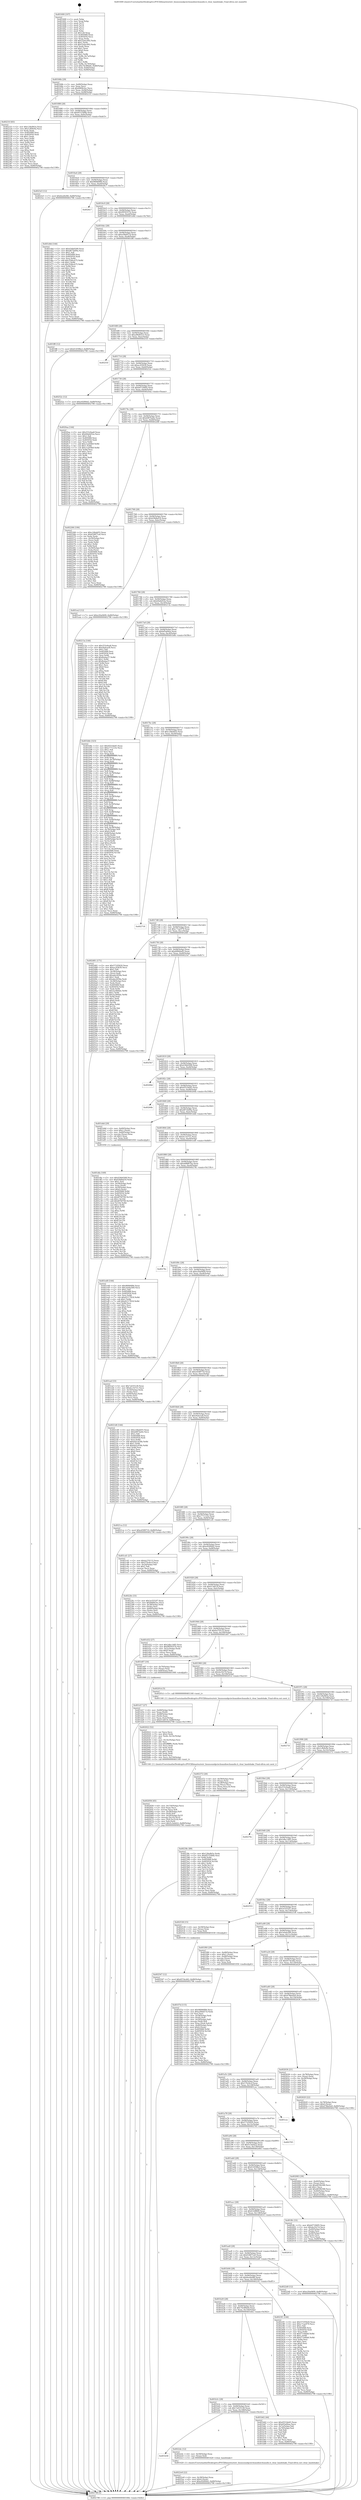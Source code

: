 digraph "0x401600" {
  label = "0x401600 (/mnt/c/Users/mathe/Desktop/tcc/POCII/binaries/extr_linuxsoundpciechoaudioechoaudio.h_clear_handshake_Final-ollvm.out::main(0))"
  labelloc = "t"
  node[shape=record]

  Entry [label="",width=0.3,height=0.3,shape=circle,fillcolor=black,style=filled]
  "0x40166b" [label="{
     0x40166b [29]\l
     | [instrs]\l
     &nbsp;&nbsp;0x40166b \<+3\>: mov -0x80(%rbp),%eax\l
     &nbsp;&nbsp;0x40166e \<+2\>: mov %eax,%ecx\l
     &nbsp;&nbsp;0x401670 \<+6\>: sub $0x84f0b3ec,%ecx\l
     &nbsp;&nbsp;0x401676 \<+6\>: mov %eax,-0x94(%rbp)\l
     &nbsp;&nbsp;0x40167c \<+6\>: mov %ecx,-0x98(%rbp)\l
     &nbsp;&nbsp;0x401682 \<+6\>: je 000000000040231f \<main+0xd1f\>\l
  }"]
  "0x40231f" [label="{
     0x40231f [83]\l
     | [instrs]\l
     &nbsp;&nbsp;0x40231f \<+5\>: mov $0x128a9b5a,%eax\l
     &nbsp;&nbsp;0x402324 \<+5\>: mov $0x1cfb9e9a,%ecx\l
     &nbsp;&nbsp;0x402329 \<+2\>: xor %edx,%edx\l
     &nbsp;&nbsp;0x40232b \<+7\>: mov 0x405068,%esi\l
     &nbsp;&nbsp;0x402332 \<+7\>: mov 0x405054,%edi\l
     &nbsp;&nbsp;0x402339 \<+3\>: sub $0x1,%edx\l
     &nbsp;&nbsp;0x40233c \<+3\>: mov %esi,%r8d\l
     &nbsp;&nbsp;0x40233f \<+3\>: add %edx,%r8d\l
     &nbsp;&nbsp;0x402342 \<+4\>: imul %r8d,%esi\l
     &nbsp;&nbsp;0x402346 \<+3\>: and $0x1,%esi\l
     &nbsp;&nbsp;0x402349 \<+3\>: cmp $0x0,%esi\l
     &nbsp;&nbsp;0x40234c \<+4\>: sete %r9b\l
     &nbsp;&nbsp;0x402350 \<+3\>: cmp $0xa,%edi\l
     &nbsp;&nbsp;0x402353 \<+4\>: setl %r10b\l
     &nbsp;&nbsp;0x402357 \<+3\>: mov %r9b,%r11b\l
     &nbsp;&nbsp;0x40235a \<+3\>: and %r10b,%r11b\l
     &nbsp;&nbsp;0x40235d \<+3\>: xor %r10b,%r9b\l
     &nbsp;&nbsp;0x402360 \<+3\>: or %r9b,%r11b\l
     &nbsp;&nbsp;0x402363 \<+4\>: test $0x1,%r11b\l
     &nbsp;&nbsp;0x402367 \<+3\>: cmovne %ecx,%eax\l
     &nbsp;&nbsp;0x40236a \<+3\>: mov %eax,-0x80(%rbp)\l
     &nbsp;&nbsp;0x40236d \<+5\>: jmp 0000000000402798 \<main+0x1198\>\l
  }"]
  "0x401688" [label="{
     0x401688 [28]\l
     | [instrs]\l
     &nbsp;&nbsp;0x401688 \<+5\>: jmp 000000000040168d \<main+0x8d\>\l
     &nbsp;&nbsp;0x40168d \<+6\>: mov -0x94(%rbp),%eax\l
     &nbsp;&nbsp;0x401693 \<+5\>: sub $0x8515584b,%eax\l
     &nbsp;&nbsp;0x401698 \<+6\>: mov %eax,-0x9c(%rbp)\l
     &nbsp;&nbsp;0x40169e \<+6\>: je 00000000004023e5 \<main+0xde5\>\l
  }"]
  Exit [label="",width=0.3,height=0.3,shape=circle,fillcolor=black,style=filled,peripheries=2]
  "0x4023e5" [label="{
     0x4023e5 [12]\l
     | [instrs]\l
     &nbsp;&nbsp;0x4023e5 \<+7\>: movl $0x6ea9ef46,-0x80(%rbp)\l
     &nbsp;&nbsp;0x4023ec \<+5\>: jmp 0000000000402798 \<main+0x1198\>\l
  }"]
  "0x4016a4" [label="{
     0x4016a4 [28]\l
     | [instrs]\l
     &nbsp;&nbsp;0x4016a4 \<+5\>: jmp 00000000004016a9 \<main+0xa9\>\l
     &nbsp;&nbsp;0x4016a9 \<+6\>: mov -0x94(%rbp),%eax\l
     &nbsp;&nbsp;0x4016af \<+5\>: sub $0x96846f84,%eax\l
     &nbsp;&nbsp;0x4016b4 \<+6\>: mov %eax,-0xa0(%rbp)\l
     &nbsp;&nbsp;0x4016ba \<+6\>: je 00000000004026c7 \<main+0x10c7\>\l
  }"]
  "0x402547" [label="{
     0x402547 [12]\l
     | [instrs]\l
     &nbsp;&nbsp;0x402547 \<+7\>: movl $0x457dcd42,-0x80(%rbp)\l
     &nbsp;&nbsp;0x40254e \<+5\>: jmp 0000000000402798 \<main+0x1198\>\l
  }"]
  "0x4026c7" [label="{
     0x4026c7\l
  }", style=dashed]
  "0x4016c0" [label="{
     0x4016c0 [28]\l
     | [instrs]\l
     &nbsp;&nbsp;0x4016c0 \<+5\>: jmp 00000000004016c5 \<main+0xc5\>\l
     &nbsp;&nbsp;0x4016c5 \<+6\>: mov -0x94(%rbp),%eax\l
     &nbsp;&nbsp;0x4016cb \<+5\>: sub $0x9959357b,%eax\l
     &nbsp;&nbsp;0x4016d0 \<+6\>: mov %eax,-0xa4(%rbp)\l
     &nbsp;&nbsp;0x4016d6 \<+6\>: je 0000000000401d4d \<main+0x74d\>\l
  }"]
  "0x40238c" [label="{
     0x40238c [89]\l
     | [instrs]\l
     &nbsp;&nbsp;0x40238c \<+5\>: mov $0x128a9b5a,%edx\l
     &nbsp;&nbsp;0x402391 \<+5\>: mov $0x8515584b,%esi\l
     &nbsp;&nbsp;0x402396 \<+3\>: xor %r8d,%r8d\l
     &nbsp;&nbsp;0x402399 \<+8\>: mov 0x405068,%r9d\l
     &nbsp;&nbsp;0x4023a1 \<+8\>: mov 0x405054,%r10d\l
     &nbsp;&nbsp;0x4023a9 \<+4\>: sub $0x1,%r8d\l
     &nbsp;&nbsp;0x4023ad \<+3\>: mov %r9d,%r11d\l
     &nbsp;&nbsp;0x4023b0 \<+3\>: add %r8d,%r11d\l
     &nbsp;&nbsp;0x4023b3 \<+4\>: imul %r11d,%r9d\l
     &nbsp;&nbsp;0x4023b7 \<+4\>: and $0x1,%r9d\l
     &nbsp;&nbsp;0x4023bb \<+4\>: cmp $0x0,%r9d\l
     &nbsp;&nbsp;0x4023bf \<+3\>: sete %bl\l
     &nbsp;&nbsp;0x4023c2 \<+4\>: cmp $0xa,%r10d\l
     &nbsp;&nbsp;0x4023c6 \<+4\>: setl %r14b\l
     &nbsp;&nbsp;0x4023ca \<+3\>: mov %bl,%r15b\l
     &nbsp;&nbsp;0x4023cd \<+3\>: and %r14b,%r15b\l
     &nbsp;&nbsp;0x4023d0 \<+3\>: xor %r14b,%bl\l
     &nbsp;&nbsp;0x4023d3 \<+3\>: or %bl,%r15b\l
     &nbsp;&nbsp;0x4023d6 \<+4\>: test $0x1,%r15b\l
     &nbsp;&nbsp;0x4023da \<+3\>: cmovne %esi,%edx\l
     &nbsp;&nbsp;0x4023dd \<+3\>: mov %edx,-0x80(%rbp)\l
     &nbsp;&nbsp;0x4023e0 \<+5\>: jmp 0000000000402798 \<main+0x1198\>\l
  }"]
  "0x401d4d" [label="{
     0x401d4d [144]\l
     | [instrs]\l
     &nbsp;&nbsp;0x401d4d \<+5\>: mov $0xd34b0268,%eax\l
     &nbsp;&nbsp;0x401d52 \<+5\>: mov $0xd872b09a,%ecx\l
     &nbsp;&nbsp;0x401d57 \<+2\>: mov $0x1,%dl\l
     &nbsp;&nbsp;0x401d59 \<+7\>: mov 0x405068,%esi\l
     &nbsp;&nbsp;0x401d60 \<+7\>: mov 0x405054,%edi\l
     &nbsp;&nbsp;0x401d67 \<+3\>: mov %esi,%r8d\l
     &nbsp;&nbsp;0x401d6a \<+7\>: add $0x354bcb75,%r8d\l
     &nbsp;&nbsp;0x401d71 \<+4\>: sub $0x1,%r8d\l
     &nbsp;&nbsp;0x401d75 \<+7\>: sub $0x354bcb75,%r8d\l
     &nbsp;&nbsp;0x401d7c \<+4\>: imul %r8d,%esi\l
     &nbsp;&nbsp;0x401d80 \<+3\>: and $0x1,%esi\l
     &nbsp;&nbsp;0x401d83 \<+3\>: cmp $0x0,%esi\l
     &nbsp;&nbsp;0x401d86 \<+4\>: sete %r9b\l
     &nbsp;&nbsp;0x401d8a \<+3\>: cmp $0xa,%edi\l
     &nbsp;&nbsp;0x401d8d \<+4\>: setl %r10b\l
     &nbsp;&nbsp;0x401d91 \<+3\>: mov %r9b,%r11b\l
     &nbsp;&nbsp;0x401d94 \<+4\>: xor $0xff,%r11b\l
     &nbsp;&nbsp;0x401d98 \<+3\>: mov %r10b,%bl\l
     &nbsp;&nbsp;0x401d9b \<+3\>: xor $0xff,%bl\l
     &nbsp;&nbsp;0x401d9e \<+3\>: xor $0x0,%dl\l
     &nbsp;&nbsp;0x401da1 \<+3\>: mov %r11b,%r14b\l
     &nbsp;&nbsp;0x401da4 \<+4\>: and $0x0,%r14b\l
     &nbsp;&nbsp;0x401da8 \<+3\>: and %dl,%r9b\l
     &nbsp;&nbsp;0x401dab \<+3\>: mov %bl,%r15b\l
     &nbsp;&nbsp;0x401dae \<+4\>: and $0x0,%r15b\l
     &nbsp;&nbsp;0x401db2 \<+3\>: and %dl,%r10b\l
     &nbsp;&nbsp;0x401db5 \<+3\>: or %r9b,%r14b\l
     &nbsp;&nbsp;0x401db8 \<+3\>: or %r10b,%r15b\l
     &nbsp;&nbsp;0x401dbb \<+3\>: xor %r15b,%r14b\l
     &nbsp;&nbsp;0x401dbe \<+3\>: or %bl,%r11b\l
     &nbsp;&nbsp;0x401dc1 \<+4\>: xor $0xff,%r11b\l
     &nbsp;&nbsp;0x401dc5 \<+3\>: or $0x0,%dl\l
     &nbsp;&nbsp;0x401dc8 \<+3\>: and %dl,%r11b\l
     &nbsp;&nbsp;0x401dcb \<+3\>: or %r11b,%r14b\l
     &nbsp;&nbsp;0x401dce \<+4\>: test $0x1,%r14b\l
     &nbsp;&nbsp;0x401dd2 \<+3\>: cmovne %ecx,%eax\l
     &nbsp;&nbsp;0x401dd5 \<+3\>: mov %eax,-0x80(%rbp)\l
     &nbsp;&nbsp;0x401dd8 \<+5\>: jmp 0000000000402798 \<main+0x1198\>\l
  }"]
  "0x4016dc" [label="{
     0x4016dc [28]\l
     | [instrs]\l
     &nbsp;&nbsp;0x4016dc \<+5\>: jmp 00000000004016e1 \<main+0xe1\>\l
     &nbsp;&nbsp;0x4016e1 \<+6\>: mov -0x94(%rbp),%eax\l
     &nbsp;&nbsp;0x4016e7 \<+5\>: sub $0xa58dd57d,%eax\l
     &nbsp;&nbsp;0x4016ec \<+6\>: mov %eax,-0xa8(%rbp)\l
     &nbsp;&nbsp;0x4016f2 \<+6\>: je 0000000000401ff0 \<main+0x9f0\>\l
  }"]
  "0x4022e8" [label="{
     0x4022e8 [22]\l
     | [instrs]\l
     &nbsp;&nbsp;0x4022e8 \<+4\>: mov -0x38(%rbp),%rax\l
     &nbsp;&nbsp;0x4022ec \<+6\>: movl $0x0,(%rax)\l
     &nbsp;&nbsp;0x4022f2 \<+7\>: movl $0xe92f00d2,-0x80(%rbp)\l
     &nbsp;&nbsp;0x4022f9 \<+5\>: jmp 0000000000402798 \<main+0x1198\>\l
  }"]
  "0x401ff0" [label="{
     0x401ff0 [12]\l
     | [instrs]\l
     &nbsp;&nbsp;0x401ff0 \<+7\>: movl $0x614598a3,-0x80(%rbp)\l
     &nbsp;&nbsp;0x401ff7 \<+5\>: jmp 0000000000402798 \<main+0x1198\>\l
  }"]
  "0x4016f8" [label="{
     0x4016f8 [28]\l
     | [instrs]\l
     &nbsp;&nbsp;0x4016f8 \<+5\>: jmp 00000000004016fd \<main+0xfd\>\l
     &nbsp;&nbsp;0x4016fd \<+6\>: mov -0x94(%rbp),%eax\l
     &nbsp;&nbsp;0x401703 \<+5\>: sub $0xa96d0223,%eax\l
     &nbsp;&nbsp;0x401708 \<+6\>: mov %eax,-0xac(%rbp)\l
     &nbsp;&nbsp;0x40170e \<+6\>: je 000000000040255f \<main+0xf5f\>\l
  }"]
  "0x401b58" [label="{
     0x401b58\l
  }", style=dashed]
  "0x40255f" [label="{
     0x40255f\l
  }", style=dashed]
  "0x401714" [label="{
     0x401714 [28]\l
     | [instrs]\l
     &nbsp;&nbsp;0x401714 \<+5\>: jmp 0000000000401719 \<main+0x119\>\l
     &nbsp;&nbsp;0x401719 \<+6\>: mov -0x94(%rbp),%eax\l
     &nbsp;&nbsp;0x40171f \<+5\>: sub $0xac2f3630,%eax\l
     &nbsp;&nbsp;0x401724 \<+6\>: mov %eax,-0xb0(%rbp)\l
     &nbsp;&nbsp;0x40172a \<+6\>: je 000000000040252c \<main+0xf2c\>\l
  }"]
  "0x4022dc" [label="{
     0x4022dc [12]\l
     | [instrs]\l
     &nbsp;&nbsp;0x4022dc \<+4\>: mov -0x58(%rbp),%rax\l
     &nbsp;&nbsp;0x4022e0 \<+3\>: mov (%rax),%rdi\l
     &nbsp;&nbsp;0x4022e3 \<+5\>: call 0000000000401420 \<clear_handshake\>\l
     | [calls]\l
     &nbsp;&nbsp;0x401420 \{1\} (/mnt/c/Users/mathe/Desktop/tcc/POCII/binaries/extr_linuxsoundpciechoaudioechoaudio.h_clear_handshake_Final-ollvm.out::clear_handshake)\l
  }"]
  "0x40252c" [label="{
     0x40252c [12]\l
     | [instrs]\l
     &nbsp;&nbsp;0x40252c \<+7\>: movl $0xe92f00d2,-0x80(%rbp)\l
     &nbsp;&nbsp;0x402533 \<+5\>: jmp 0000000000402798 \<main+0x1198\>\l
  }"]
  "0x401730" [label="{
     0x401730 [28]\l
     | [instrs]\l
     &nbsp;&nbsp;0x401730 \<+5\>: jmp 0000000000401735 \<main+0x135\>\l
     &nbsp;&nbsp;0x401735 \<+6\>: mov -0x94(%rbp),%eax\l
     &nbsp;&nbsp;0x40173b \<+5\>: sub $0xb0718495,%eax\l
     &nbsp;&nbsp;0x401740 \<+6\>: mov %eax,-0xb4(%rbp)\l
     &nbsp;&nbsp;0x401746 \<+6\>: je 00000000004020aa \<main+0xaaa\>\l
  }"]
  "0x402056" [label="{
     0x402056 [45]\l
     | [instrs]\l
     &nbsp;&nbsp;0x402056 \<+6\>: mov -0x150(%rbp),%ecx\l
     &nbsp;&nbsp;0x40205c \<+3\>: imul %eax,%ecx\l
     &nbsp;&nbsp;0x40205f \<+3\>: movslq %ecx,%r8\l
     &nbsp;&nbsp;0x402062 \<+4\>: mov -0x58(%rbp),%r9\l
     &nbsp;&nbsp;0x402066 \<+3\>: mov (%r9),%r9\l
     &nbsp;&nbsp;0x402069 \<+4\>: mov -0x50(%rbp),%r10\l
     &nbsp;&nbsp;0x40206d \<+3\>: movslq (%r10),%r10\l
     &nbsp;&nbsp;0x402070 \<+4\>: mov (%r9,%r10,8),%r9\l
     &nbsp;&nbsp;0x402074 \<+3\>: mov %r8,(%r9)\l
     &nbsp;&nbsp;0x402077 \<+7\>: movl $0x5c3eb422,-0x80(%rbp)\l
     &nbsp;&nbsp;0x40207e \<+5\>: jmp 0000000000402798 \<main+0x1198\>\l
  }"]
  "0x4020aa" [label="{
     0x4020aa [144]\l
     | [instrs]\l
     &nbsp;&nbsp;0x4020aa \<+5\>: mov $0x253c6aa8,%eax\l
     &nbsp;&nbsp;0x4020af \<+5\>: mov $0xb9a6d52a,%ecx\l
     &nbsp;&nbsp;0x4020b4 \<+2\>: mov $0x1,%dl\l
     &nbsp;&nbsp;0x4020b6 \<+7\>: mov 0x405068,%esi\l
     &nbsp;&nbsp;0x4020bd \<+7\>: mov 0x405054,%edi\l
     &nbsp;&nbsp;0x4020c4 \<+3\>: mov %esi,%r8d\l
     &nbsp;&nbsp;0x4020c7 \<+7\>: add $0xc1ad5fb9,%r8d\l
     &nbsp;&nbsp;0x4020ce \<+4\>: sub $0x1,%r8d\l
     &nbsp;&nbsp;0x4020d2 \<+7\>: sub $0xc1ad5fb9,%r8d\l
     &nbsp;&nbsp;0x4020d9 \<+4\>: imul %r8d,%esi\l
     &nbsp;&nbsp;0x4020dd \<+3\>: and $0x1,%esi\l
     &nbsp;&nbsp;0x4020e0 \<+3\>: cmp $0x0,%esi\l
     &nbsp;&nbsp;0x4020e3 \<+4\>: sete %r9b\l
     &nbsp;&nbsp;0x4020e7 \<+3\>: cmp $0xa,%edi\l
     &nbsp;&nbsp;0x4020ea \<+4\>: setl %r10b\l
     &nbsp;&nbsp;0x4020ee \<+3\>: mov %r9b,%r11b\l
     &nbsp;&nbsp;0x4020f1 \<+4\>: xor $0xff,%r11b\l
     &nbsp;&nbsp;0x4020f5 \<+3\>: mov %r10b,%bl\l
     &nbsp;&nbsp;0x4020f8 \<+3\>: xor $0xff,%bl\l
     &nbsp;&nbsp;0x4020fb \<+3\>: xor $0x1,%dl\l
     &nbsp;&nbsp;0x4020fe \<+3\>: mov %r11b,%r14b\l
     &nbsp;&nbsp;0x402101 \<+4\>: and $0xff,%r14b\l
     &nbsp;&nbsp;0x402105 \<+3\>: and %dl,%r9b\l
     &nbsp;&nbsp;0x402108 \<+3\>: mov %bl,%r15b\l
     &nbsp;&nbsp;0x40210b \<+4\>: and $0xff,%r15b\l
     &nbsp;&nbsp;0x40210f \<+3\>: and %dl,%r10b\l
     &nbsp;&nbsp;0x402112 \<+3\>: or %r9b,%r14b\l
     &nbsp;&nbsp;0x402115 \<+3\>: or %r10b,%r15b\l
     &nbsp;&nbsp;0x402118 \<+3\>: xor %r15b,%r14b\l
     &nbsp;&nbsp;0x40211b \<+3\>: or %bl,%r11b\l
     &nbsp;&nbsp;0x40211e \<+4\>: xor $0xff,%r11b\l
     &nbsp;&nbsp;0x402122 \<+3\>: or $0x1,%dl\l
     &nbsp;&nbsp;0x402125 \<+3\>: and %dl,%r11b\l
     &nbsp;&nbsp;0x402128 \<+3\>: or %r11b,%r14b\l
     &nbsp;&nbsp;0x40212b \<+4\>: test $0x1,%r14b\l
     &nbsp;&nbsp;0x40212f \<+3\>: cmovne %ecx,%eax\l
     &nbsp;&nbsp;0x402132 \<+3\>: mov %eax,-0x80(%rbp)\l
     &nbsp;&nbsp;0x402135 \<+5\>: jmp 0000000000402798 \<main+0x1198\>\l
  }"]
  "0x40174c" [label="{
     0x40174c [28]\l
     | [instrs]\l
     &nbsp;&nbsp;0x40174c \<+5\>: jmp 0000000000401751 \<main+0x151\>\l
     &nbsp;&nbsp;0x401751 \<+6\>: mov -0x94(%rbp),%eax\l
     &nbsp;&nbsp;0x401757 \<+5\>: sub $0xb087ba0e,%eax\l
     &nbsp;&nbsp;0x40175c \<+6\>: mov %eax,-0xb8(%rbp)\l
     &nbsp;&nbsp;0x401762 \<+6\>: je 0000000000402266 \<main+0xc66\>\l
  }"]
  "0x402022" [label="{
     0x402022 [52]\l
     | [instrs]\l
     &nbsp;&nbsp;0x402022 \<+2\>: xor %ecx,%ecx\l
     &nbsp;&nbsp;0x402024 \<+5\>: mov $0x2,%edx\l
     &nbsp;&nbsp;0x402029 \<+6\>: mov %edx,-0x14c(%rbp)\l
     &nbsp;&nbsp;0x40202f \<+1\>: cltd\l
     &nbsp;&nbsp;0x402030 \<+6\>: mov -0x14c(%rbp),%esi\l
     &nbsp;&nbsp;0x402036 \<+2\>: idiv %esi\l
     &nbsp;&nbsp;0x402038 \<+6\>: imul $0xfffffffe,%edx,%edx\l
     &nbsp;&nbsp;0x40203e \<+2\>: mov %ecx,%edi\l
     &nbsp;&nbsp;0x402040 \<+2\>: sub %edx,%edi\l
     &nbsp;&nbsp;0x402042 \<+2\>: mov %ecx,%edx\l
     &nbsp;&nbsp;0x402044 \<+3\>: sub $0x1,%edx\l
     &nbsp;&nbsp;0x402047 \<+2\>: add %edx,%edi\l
     &nbsp;&nbsp;0x402049 \<+2\>: sub %edi,%ecx\l
     &nbsp;&nbsp;0x40204b \<+6\>: mov %ecx,-0x150(%rbp)\l
     &nbsp;&nbsp;0x402051 \<+5\>: call 0000000000401160 \<next_i\>\l
     | [calls]\l
     &nbsp;&nbsp;0x401160 \{1\} (/mnt/c/Users/mathe/Desktop/tcc/POCII/binaries/extr_linuxsoundpciechoaudioechoaudio.h_clear_handshake_Final-ollvm.out::next_i)\l
  }"]
  "0x402266" [label="{
     0x402266 [106]\l
     | [instrs]\l
     &nbsp;&nbsp;0x402266 \<+5\>: mov $0xc24bdd55,%eax\l
     &nbsp;&nbsp;0x40226b \<+5\>: mov $0x634871a0,%ecx\l
     &nbsp;&nbsp;0x402270 \<+2\>: xor %edx,%edx\l
     &nbsp;&nbsp;0x402272 \<+4\>: mov -0x50(%rbp),%rsi\l
     &nbsp;&nbsp;0x402276 \<+2\>: mov (%rsi),%edi\l
     &nbsp;&nbsp;0x402278 \<+3\>: mov %edx,%r8d\l
     &nbsp;&nbsp;0x40227b \<+4\>: sub $0x1,%r8d\l
     &nbsp;&nbsp;0x40227f \<+3\>: sub %r8d,%edi\l
     &nbsp;&nbsp;0x402282 \<+4\>: mov -0x50(%rbp),%rsi\l
     &nbsp;&nbsp;0x402286 \<+2\>: mov %edi,(%rsi)\l
     &nbsp;&nbsp;0x402288 \<+7\>: mov 0x405068,%edi\l
     &nbsp;&nbsp;0x40228f \<+8\>: mov 0x405054,%r8d\l
     &nbsp;&nbsp;0x402297 \<+3\>: sub $0x1,%edx\l
     &nbsp;&nbsp;0x40229a \<+3\>: mov %edi,%r9d\l
     &nbsp;&nbsp;0x40229d \<+3\>: add %edx,%r9d\l
     &nbsp;&nbsp;0x4022a0 \<+4\>: imul %r9d,%edi\l
     &nbsp;&nbsp;0x4022a4 \<+3\>: and $0x1,%edi\l
     &nbsp;&nbsp;0x4022a7 \<+3\>: cmp $0x0,%edi\l
     &nbsp;&nbsp;0x4022aa \<+4\>: sete %r10b\l
     &nbsp;&nbsp;0x4022ae \<+4\>: cmp $0xa,%r8d\l
     &nbsp;&nbsp;0x4022b2 \<+4\>: setl %r11b\l
     &nbsp;&nbsp;0x4022b6 \<+3\>: mov %r10b,%bl\l
     &nbsp;&nbsp;0x4022b9 \<+3\>: and %r11b,%bl\l
     &nbsp;&nbsp;0x4022bc \<+3\>: xor %r11b,%r10b\l
     &nbsp;&nbsp;0x4022bf \<+3\>: or %r10b,%bl\l
     &nbsp;&nbsp;0x4022c2 \<+3\>: test $0x1,%bl\l
     &nbsp;&nbsp;0x4022c5 \<+3\>: cmovne %ecx,%eax\l
     &nbsp;&nbsp;0x4022c8 \<+3\>: mov %eax,-0x80(%rbp)\l
     &nbsp;&nbsp;0x4022cb \<+5\>: jmp 0000000000402798 \<main+0x1198\>\l
  }"]
  "0x401768" [label="{
     0x401768 [28]\l
     | [instrs]\l
     &nbsp;&nbsp;0x401768 \<+5\>: jmp 000000000040176d \<main+0x16d\>\l
     &nbsp;&nbsp;0x40176d \<+6\>: mov -0x94(%rbp),%eax\l
     &nbsp;&nbsp;0x401773 \<+5\>: sub $0xb58dbd18,%eax\l
     &nbsp;&nbsp;0x401778 \<+6\>: mov %eax,-0xbc(%rbp)\l
     &nbsp;&nbsp;0x40177e \<+6\>: je 0000000000401ea3 \<main+0x8a3\>\l
  }"]
  "0x401f7d" [label="{
     0x401f7d [115]\l
     | [instrs]\l
     &nbsp;&nbsp;0x401f7d \<+5\>: mov $0x96846f84,%ecx\l
     &nbsp;&nbsp;0x401f82 \<+5\>: mov $0xa58dd57d,%edx\l
     &nbsp;&nbsp;0x401f87 \<+2\>: xor %esi,%esi\l
     &nbsp;&nbsp;0x401f89 \<+4\>: mov -0x58(%rbp),%rdi\l
     &nbsp;&nbsp;0x401f8d \<+3\>: mov (%rdi),%rdi\l
     &nbsp;&nbsp;0x401f90 \<+4\>: mov -0x50(%rbp),%r8\l
     &nbsp;&nbsp;0x401f94 \<+3\>: movslq (%r8),%r8\l
     &nbsp;&nbsp;0x401f97 \<+4\>: mov %rax,(%rdi,%r8,8)\l
     &nbsp;&nbsp;0x401f9b \<+4\>: mov -0x40(%rbp),%rax\l
     &nbsp;&nbsp;0x401f9f \<+6\>: movl $0x0,(%rax)\l
     &nbsp;&nbsp;0x401fa5 \<+8\>: mov 0x405068,%r9d\l
     &nbsp;&nbsp;0x401fad \<+8\>: mov 0x405054,%r10d\l
     &nbsp;&nbsp;0x401fb5 \<+3\>: sub $0x1,%esi\l
     &nbsp;&nbsp;0x401fb8 \<+3\>: mov %r9d,%r11d\l
     &nbsp;&nbsp;0x401fbb \<+3\>: add %esi,%r11d\l
     &nbsp;&nbsp;0x401fbe \<+4\>: imul %r11d,%r9d\l
     &nbsp;&nbsp;0x401fc2 \<+4\>: and $0x1,%r9d\l
     &nbsp;&nbsp;0x401fc6 \<+4\>: cmp $0x0,%r9d\l
     &nbsp;&nbsp;0x401fca \<+3\>: sete %bl\l
     &nbsp;&nbsp;0x401fcd \<+4\>: cmp $0xa,%r10d\l
     &nbsp;&nbsp;0x401fd1 \<+4\>: setl %r14b\l
     &nbsp;&nbsp;0x401fd5 \<+3\>: mov %bl,%r15b\l
     &nbsp;&nbsp;0x401fd8 \<+3\>: and %r14b,%r15b\l
     &nbsp;&nbsp;0x401fdb \<+3\>: xor %r14b,%bl\l
     &nbsp;&nbsp;0x401fde \<+3\>: or %bl,%r15b\l
     &nbsp;&nbsp;0x401fe1 \<+4\>: test $0x1,%r15b\l
     &nbsp;&nbsp;0x401fe5 \<+3\>: cmovne %edx,%ecx\l
     &nbsp;&nbsp;0x401fe8 \<+3\>: mov %ecx,-0x80(%rbp)\l
     &nbsp;&nbsp;0x401feb \<+5\>: jmp 0000000000402798 \<main+0x1198\>\l
  }"]
  "0x401ea3" [label="{
     0x401ea3 [12]\l
     | [instrs]\l
     &nbsp;&nbsp;0x401ea3 \<+7\>: movl $0xe20a0409,-0x80(%rbp)\l
     &nbsp;&nbsp;0x401eaa \<+5\>: jmp 0000000000402798 \<main+0x1198\>\l
  }"]
  "0x401784" [label="{
     0x401784 [28]\l
     | [instrs]\l
     &nbsp;&nbsp;0x401784 \<+5\>: jmp 0000000000401789 \<main+0x189\>\l
     &nbsp;&nbsp;0x401789 \<+6\>: mov -0x94(%rbp),%eax\l
     &nbsp;&nbsp;0x40178f \<+5\>: sub $0xb9a6d52a,%eax\l
     &nbsp;&nbsp;0x401794 \<+6\>: mov %eax,-0xc0(%rbp)\l
     &nbsp;&nbsp;0x40179a \<+6\>: je 000000000040213a \<main+0xb3a\>\l
  }"]
  "0x401dfa" [label="{
     0x401dfa [169]\l
     | [instrs]\l
     &nbsp;&nbsp;0x401dfa \<+5\>: mov $0xd34b0268,%ecx\l
     &nbsp;&nbsp;0x401dff \<+5\>: mov $0xb58dbd18,%edx\l
     &nbsp;&nbsp;0x401e04 \<+3\>: mov $0x1,%sil\l
     &nbsp;&nbsp;0x401e07 \<+4\>: mov -0x58(%rbp),%rdi\l
     &nbsp;&nbsp;0x401e0b \<+3\>: mov %rax,(%rdi)\l
     &nbsp;&nbsp;0x401e0e \<+4\>: mov -0x50(%rbp),%rax\l
     &nbsp;&nbsp;0x401e12 \<+6\>: movl $0x0,(%rax)\l
     &nbsp;&nbsp;0x401e18 \<+8\>: mov 0x405068,%r8d\l
     &nbsp;&nbsp;0x401e20 \<+8\>: mov 0x405054,%r9d\l
     &nbsp;&nbsp;0x401e28 \<+3\>: mov %r8d,%r10d\l
     &nbsp;&nbsp;0x401e2b \<+7\>: sub $0x6f76f700,%r10d\l
     &nbsp;&nbsp;0x401e32 \<+4\>: sub $0x1,%r10d\l
     &nbsp;&nbsp;0x401e36 \<+7\>: add $0x6f76f700,%r10d\l
     &nbsp;&nbsp;0x401e3d \<+4\>: imul %r10d,%r8d\l
     &nbsp;&nbsp;0x401e41 \<+4\>: and $0x1,%r8d\l
     &nbsp;&nbsp;0x401e45 \<+4\>: cmp $0x0,%r8d\l
     &nbsp;&nbsp;0x401e49 \<+4\>: sete %r11b\l
     &nbsp;&nbsp;0x401e4d \<+4\>: cmp $0xa,%r9d\l
     &nbsp;&nbsp;0x401e51 \<+3\>: setl %bl\l
     &nbsp;&nbsp;0x401e54 \<+3\>: mov %r11b,%r14b\l
     &nbsp;&nbsp;0x401e57 \<+4\>: xor $0xff,%r14b\l
     &nbsp;&nbsp;0x401e5b \<+3\>: mov %bl,%r15b\l
     &nbsp;&nbsp;0x401e5e \<+4\>: xor $0xff,%r15b\l
     &nbsp;&nbsp;0x401e62 \<+4\>: xor $0x1,%sil\l
     &nbsp;&nbsp;0x401e66 \<+3\>: mov %r14b,%r12b\l
     &nbsp;&nbsp;0x401e69 \<+4\>: and $0xff,%r12b\l
     &nbsp;&nbsp;0x401e6d \<+3\>: and %sil,%r11b\l
     &nbsp;&nbsp;0x401e70 \<+3\>: mov %r15b,%r13b\l
     &nbsp;&nbsp;0x401e73 \<+4\>: and $0xff,%r13b\l
     &nbsp;&nbsp;0x401e77 \<+3\>: and %sil,%bl\l
     &nbsp;&nbsp;0x401e7a \<+3\>: or %r11b,%r12b\l
     &nbsp;&nbsp;0x401e7d \<+3\>: or %bl,%r13b\l
     &nbsp;&nbsp;0x401e80 \<+3\>: xor %r13b,%r12b\l
     &nbsp;&nbsp;0x401e83 \<+3\>: or %r15b,%r14b\l
     &nbsp;&nbsp;0x401e86 \<+4\>: xor $0xff,%r14b\l
     &nbsp;&nbsp;0x401e8a \<+4\>: or $0x1,%sil\l
     &nbsp;&nbsp;0x401e8e \<+3\>: and %sil,%r14b\l
     &nbsp;&nbsp;0x401e91 \<+3\>: or %r14b,%r12b\l
     &nbsp;&nbsp;0x401e94 \<+4\>: test $0x1,%r12b\l
     &nbsp;&nbsp;0x401e98 \<+3\>: cmovne %edx,%ecx\l
     &nbsp;&nbsp;0x401e9b \<+3\>: mov %ecx,-0x80(%rbp)\l
     &nbsp;&nbsp;0x401e9e \<+5\>: jmp 0000000000402798 \<main+0x1198\>\l
  }"]
  "0x40213a" [label="{
     0x40213a [144]\l
     | [instrs]\l
     &nbsp;&nbsp;0x40213a \<+5\>: mov $0x253c6aa8,%eax\l
     &nbsp;&nbsp;0x40213f \<+5\>: mov $0xe6afcee8,%ecx\l
     &nbsp;&nbsp;0x402144 \<+2\>: mov $0x1,%dl\l
     &nbsp;&nbsp;0x402146 \<+7\>: mov 0x405068,%esi\l
     &nbsp;&nbsp;0x40214d \<+7\>: mov 0x405054,%edi\l
     &nbsp;&nbsp;0x402154 \<+3\>: mov %esi,%r8d\l
     &nbsp;&nbsp;0x402157 \<+7\>: add $0x8edaa37,%r8d\l
     &nbsp;&nbsp;0x40215e \<+4\>: sub $0x1,%r8d\l
     &nbsp;&nbsp;0x402162 \<+7\>: sub $0x8edaa37,%r8d\l
     &nbsp;&nbsp;0x402169 \<+4\>: imul %r8d,%esi\l
     &nbsp;&nbsp;0x40216d \<+3\>: and $0x1,%esi\l
     &nbsp;&nbsp;0x402170 \<+3\>: cmp $0x0,%esi\l
     &nbsp;&nbsp;0x402173 \<+4\>: sete %r9b\l
     &nbsp;&nbsp;0x402177 \<+3\>: cmp $0xa,%edi\l
     &nbsp;&nbsp;0x40217a \<+4\>: setl %r10b\l
     &nbsp;&nbsp;0x40217e \<+3\>: mov %r9b,%r11b\l
     &nbsp;&nbsp;0x402181 \<+4\>: xor $0xff,%r11b\l
     &nbsp;&nbsp;0x402185 \<+3\>: mov %r10b,%bl\l
     &nbsp;&nbsp;0x402188 \<+3\>: xor $0xff,%bl\l
     &nbsp;&nbsp;0x40218b \<+3\>: xor $0x0,%dl\l
     &nbsp;&nbsp;0x40218e \<+3\>: mov %r11b,%r14b\l
     &nbsp;&nbsp;0x402191 \<+4\>: and $0x0,%r14b\l
     &nbsp;&nbsp;0x402195 \<+3\>: and %dl,%r9b\l
     &nbsp;&nbsp;0x402198 \<+3\>: mov %bl,%r15b\l
     &nbsp;&nbsp;0x40219b \<+4\>: and $0x0,%r15b\l
     &nbsp;&nbsp;0x40219f \<+3\>: and %dl,%r10b\l
     &nbsp;&nbsp;0x4021a2 \<+3\>: or %r9b,%r14b\l
     &nbsp;&nbsp;0x4021a5 \<+3\>: or %r10b,%r15b\l
     &nbsp;&nbsp;0x4021a8 \<+3\>: xor %r15b,%r14b\l
     &nbsp;&nbsp;0x4021ab \<+3\>: or %bl,%r11b\l
     &nbsp;&nbsp;0x4021ae \<+4\>: xor $0xff,%r11b\l
     &nbsp;&nbsp;0x4021b2 \<+3\>: or $0x0,%dl\l
     &nbsp;&nbsp;0x4021b5 \<+3\>: and %dl,%r11b\l
     &nbsp;&nbsp;0x4021b8 \<+3\>: or %r11b,%r14b\l
     &nbsp;&nbsp;0x4021bb \<+4\>: test $0x1,%r14b\l
     &nbsp;&nbsp;0x4021bf \<+3\>: cmovne %ecx,%eax\l
     &nbsp;&nbsp;0x4021c2 \<+3\>: mov %eax,-0x80(%rbp)\l
     &nbsp;&nbsp;0x4021c5 \<+5\>: jmp 0000000000402798 \<main+0x1198\>\l
  }"]
  "0x4017a0" [label="{
     0x4017a0 [28]\l
     | [instrs]\l
     &nbsp;&nbsp;0x4017a0 \<+5\>: jmp 00000000004017a5 \<main+0x1a5\>\l
     &nbsp;&nbsp;0x4017a5 \<+6\>: mov -0x94(%rbp),%eax\l
     &nbsp;&nbsp;0x4017ab \<+5\>: sub $0xbf5a64aa,%eax\l
     &nbsp;&nbsp;0x4017b0 \<+6\>: mov %eax,-0xc4(%rbp)\l
     &nbsp;&nbsp;0x4017b6 \<+6\>: je 0000000000401b8e \<main+0x58e\>\l
  }"]
  "0x401d17" [label="{
     0x401d17 [27]\l
     | [instrs]\l
     &nbsp;&nbsp;0x401d17 \<+4\>: mov -0x68(%rbp),%rdi\l
     &nbsp;&nbsp;0x401d1b \<+2\>: mov %eax,(%rdi)\l
     &nbsp;&nbsp;0x401d1d \<+4\>: mov -0x68(%rbp),%rdi\l
     &nbsp;&nbsp;0x401d21 \<+2\>: mov (%rdi),%eax\l
     &nbsp;&nbsp;0x401d23 \<+3\>: mov %eax,-0x2c(%rbp)\l
     &nbsp;&nbsp;0x401d26 \<+7\>: movl $0xf13df15f,-0x80(%rbp)\l
     &nbsp;&nbsp;0x401d2d \<+5\>: jmp 0000000000402798 \<main+0x1198\>\l
  }"]
  "0x401b8e" [label="{
     0x401b8e [323]\l
     | [instrs]\l
     &nbsp;&nbsp;0x401b8e \<+5\>: mov $0xd551bb45,%eax\l
     &nbsp;&nbsp;0x401b93 \<+5\>: mov $0xe771123e,%ecx\l
     &nbsp;&nbsp;0x401b98 \<+2\>: mov $0x1,%dl\l
     &nbsp;&nbsp;0x401b9a \<+2\>: xor %esi,%esi\l
     &nbsp;&nbsp;0x401b9c \<+3\>: mov %rsp,%rdi\l
     &nbsp;&nbsp;0x401b9f \<+4\>: add $0xfffffffffffffff0,%rdi\l
     &nbsp;&nbsp;0x401ba3 \<+3\>: mov %rdi,%rsp\l
     &nbsp;&nbsp;0x401ba6 \<+4\>: mov %rdi,-0x78(%rbp)\l
     &nbsp;&nbsp;0x401baa \<+3\>: mov %rsp,%rdi\l
     &nbsp;&nbsp;0x401bad \<+4\>: add $0xfffffffffffffff0,%rdi\l
     &nbsp;&nbsp;0x401bb1 \<+3\>: mov %rdi,%rsp\l
     &nbsp;&nbsp;0x401bb4 \<+3\>: mov %rsp,%r8\l
     &nbsp;&nbsp;0x401bb7 \<+4\>: add $0xfffffffffffffff0,%r8\l
     &nbsp;&nbsp;0x401bbb \<+3\>: mov %r8,%rsp\l
     &nbsp;&nbsp;0x401bbe \<+4\>: mov %r8,-0x70(%rbp)\l
     &nbsp;&nbsp;0x401bc2 \<+3\>: mov %rsp,%r8\l
     &nbsp;&nbsp;0x401bc5 \<+4\>: add $0xfffffffffffffff0,%r8\l
     &nbsp;&nbsp;0x401bc9 \<+3\>: mov %r8,%rsp\l
     &nbsp;&nbsp;0x401bcc \<+4\>: mov %r8,-0x68(%rbp)\l
     &nbsp;&nbsp;0x401bd0 \<+3\>: mov %rsp,%r8\l
     &nbsp;&nbsp;0x401bd3 \<+4\>: add $0xfffffffffffffff0,%r8\l
     &nbsp;&nbsp;0x401bd7 \<+3\>: mov %r8,%rsp\l
     &nbsp;&nbsp;0x401bda \<+4\>: mov %r8,-0x60(%rbp)\l
     &nbsp;&nbsp;0x401bde \<+3\>: mov %rsp,%r8\l
     &nbsp;&nbsp;0x401be1 \<+4\>: add $0xfffffffffffffff0,%r8\l
     &nbsp;&nbsp;0x401be5 \<+3\>: mov %r8,%rsp\l
     &nbsp;&nbsp;0x401be8 \<+4\>: mov %r8,-0x58(%rbp)\l
     &nbsp;&nbsp;0x401bec \<+3\>: mov %rsp,%r8\l
     &nbsp;&nbsp;0x401bef \<+4\>: add $0xfffffffffffffff0,%r8\l
     &nbsp;&nbsp;0x401bf3 \<+3\>: mov %r8,%rsp\l
     &nbsp;&nbsp;0x401bf6 \<+4\>: mov %r8,-0x50(%rbp)\l
     &nbsp;&nbsp;0x401bfa \<+3\>: mov %rsp,%r8\l
     &nbsp;&nbsp;0x401bfd \<+4\>: add $0xfffffffffffffff0,%r8\l
     &nbsp;&nbsp;0x401c01 \<+3\>: mov %r8,%rsp\l
     &nbsp;&nbsp;0x401c04 \<+4\>: mov %r8,-0x48(%rbp)\l
     &nbsp;&nbsp;0x401c08 \<+3\>: mov %rsp,%r8\l
     &nbsp;&nbsp;0x401c0b \<+4\>: add $0xfffffffffffffff0,%r8\l
     &nbsp;&nbsp;0x401c0f \<+3\>: mov %r8,%rsp\l
     &nbsp;&nbsp;0x401c12 \<+4\>: mov %r8,-0x40(%rbp)\l
     &nbsp;&nbsp;0x401c16 \<+3\>: mov %rsp,%r8\l
     &nbsp;&nbsp;0x401c19 \<+4\>: add $0xfffffffffffffff0,%r8\l
     &nbsp;&nbsp;0x401c1d \<+3\>: mov %r8,%rsp\l
     &nbsp;&nbsp;0x401c20 \<+4\>: mov %r8,-0x38(%rbp)\l
     &nbsp;&nbsp;0x401c24 \<+4\>: mov -0x78(%rbp),%r8\l
     &nbsp;&nbsp;0x401c28 \<+7\>: movl $0x0,(%r8)\l
     &nbsp;&nbsp;0x401c2f \<+7\>: mov -0x84(%rbp),%r9d\l
     &nbsp;&nbsp;0x401c36 \<+3\>: mov %r9d,(%rdi)\l
     &nbsp;&nbsp;0x401c39 \<+4\>: mov -0x70(%rbp),%r8\l
     &nbsp;&nbsp;0x401c3d \<+7\>: mov -0x90(%rbp),%r10\l
     &nbsp;&nbsp;0x401c44 \<+3\>: mov %r10,(%r8)\l
     &nbsp;&nbsp;0x401c47 \<+3\>: cmpl $0x2,(%rdi)\l
     &nbsp;&nbsp;0x401c4a \<+4\>: setne %r11b\l
     &nbsp;&nbsp;0x401c4e \<+4\>: and $0x1,%r11b\l
     &nbsp;&nbsp;0x401c52 \<+4\>: mov %r11b,-0x2d(%rbp)\l
     &nbsp;&nbsp;0x401c56 \<+7\>: mov 0x405068,%ebx\l
     &nbsp;&nbsp;0x401c5d \<+8\>: mov 0x405054,%r14d\l
     &nbsp;&nbsp;0x401c65 \<+3\>: sub $0x1,%esi\l
     &nbsp;&nbsp;0x401c68 \<+3\>: mov %ebx,%r15d\l
     &nbsp;&nbsp;0x401c6b \<+3\>: add %esi,%r15d\l
     &nbsp;&nbsp;0x401c6e \<+4\>: imul %r15d,%ebx\l
     &nbsp;&nbsp;0x401c72 \<+3\>: and $0x1,%ebx\l
     &nbsp;&nbsp;0x401c75 \<+3\>: cmp $0x0,%ebx\l
     &nbsp;&nbsp;0x401c78 \<+4\>: sete %r11b\l
     &nbsp;&nbsp;0x401c7c \<+4\>: cmp $0xa,%r14d\l
     &nbsp;&nbsp;0x401c80 \<+4\>: setl %r12b\l
     &nbsp;&nbsp;0x401c84 \<+3\>: mov %r11b,%r13b\l
     &nbsp;&nbsp;0x401c87 \<+4\>: xor $0xff,%r13b\l
     &nbsp;&nbsp;0x401c8b \<+3\>: mov %r12b,%sil\l
     &nbsp;&nbsp;0x401c8e \<+4\>: xor $0xff,%sil\l
     &nbsp;&nbsp;0x401c92 \<+3\>: xor $0x1,%dl\l
     &nbsp;&nbsp;0x401c95 \<+3\>: mov %r13b,%dil\l
     &nbsp;&nbsp;0x401c98 \<+4\>: and $0xff,%dil\l
     &nbsp;&nbsp;0x401c9c \<+3\>: and %dl,%r11b\l
     &nbsp;&nbsp;0x401c9f \<+3\>: mov %sil,%r8b\l
     &nbsp;&nbsp;0x401ca2 \<+4\>: and $0xff,%r8b\l
     &nbsp;&nbsp;0x401ca6 \<+3\>: and %dl,%r12b\l
     &nbsp;&nbsp;0x401ca9 \<+3\>: or %r11b,%dil\l
     &nbsp;&nbsp;0x401cac \<+3\>: or %r12b,%r8b\l
     &nbsp;&nbsp;0x401caf \<+3\>: xor %r8b,%dil\l
     &nbsp;&nbsp;0x401cb2 \<+3\>: or %sil,%r13b\l
     &nbsp;&nbsp;0x401cb5 \<+4\>: xor $0xff,%r13b\l
     &nbsp;&nbsp;0x401cb9 \<+3\>: or $0x1,%dl\l
     &nbsp;&nbsp;0x401cbc \<+3\>: and %dl,%r13b\l
     &nbsp;&nbsp;0x401cbf \<+3\>: or %r13b,%dil\l
     &nbsp;&nbsp;0x401cc2 \<+4\>: test $0x1,%dil\l
     &nbsp;&nbsp;0x401cc6 \<+3\>: cmovne %ecx,%eax\l
     &nbsp;&nbsp;0x401cc9 \<+3\>: mov %eax,-0x80(%rbp)\l
     &nbsp;&nbsp;0x401ccc \<+5\>: jmp 0000000000402798 \<main+0x1198\>\l
  }"]
  "0x4017bc" [label="{
     0x4017bc [28]\l
     | [instrs]\l
     &nbsp;&nbsp;0x4017bc \<+5\>: jmp 00000000004017c1 \<main+0x1c1\>\l
     &nbsp;&nbsp;0x4017c1 \<+6\>: mov -0x94(%rbp),%eax\l
     &nbsp;&nbsp;0x4017c7 \<+5\>: sub $0xc24bdd55,%eax\l
     &nbsp;&nbsp;0x4017cc \<+6\>: mov %eax,-0xc8(%rbp)\l
     &nbsp;&nbsp;0x4017d2 \<+6\>: je 0000000000402718 \<main+0x1118\>\l
  }"]
  "0x401600" [label="{
     0x401600 [107]\l
     | [instrs]\l
     &nbsp;&nbsp;0x401600 \<+1\>: push %rbp\l
     &nbsp;&nbsp;0x401601 \<+3\>: mov %rsp,%rbp\l
     &nbsp;&nbsp;0x401604 \<+2\>: push %r15\l
     &nbsp;&nbsp;0x401606 \<+2\>: push %r14\l
     &nbsp;&nbsp;0x401608 \<+2\>: push %r13\l
     &nbsp;&nbsp;0x40160a \<+2\>: push %r12\l
     &nbsp;&nbsp;0x40160c \<+1\>: push %rbx\l
     &nbsp;&nbsp;0x40160d \<+7\>: sub $0x128,%rsp\l
     &nbsp;&nbsp;0x401614 \<+7\>: mov 0x405068,%eax\l
     &nbsp;&nbsp;0x40161b \<+7\>: mov 0x405054,%ecx\l
     &nbsp;&nbsp;0x401622 \<+2\>: mov %eax,%edx\l
     &nbsp;&nbsp;0x401624 \<+6\>: add $0x52dacd92,%edx\l
     &nbsp;&nbsp;0x40162a \<+3\>: sub $0x1,%edx\l
     &nbsp;&nbsp;0x40162d \<+6\>: sub $0x52dacd92,%edx\l
     &nbsp;&nbsp;0x401633 \<+3\>: imul %edx,%eax\l
     &nbsp;&nbsp;0x401636 \<+3\>: and $0x1,%eax\l
     &nbsp;&nbsp;0x401639 \<+3\>: cmp $0x0,%eax\l
     &nbsp;&nbsp;0x40163c \<+4\>: sete %r8b\l
     &nbsp;&nbsp;0x401640 \<+4\>: and $0x1,%r8b\l
     &nbsp;&nbsp;0x401644 \<+4\>: mov %r8b,-0x7a(%rbp)\l
     &nbsp;&nbsp;0x401648 \<+3\>: cmp $0xa,%ecx\l
     &nbsp;&nbsp;0x40164b \<+4\>: setl %r8b\l
     &nbsp;&nbsp;0x40164f \<+4\>: and $0x1,%r8b\l
     &nbsp;&nbsp;0x401653 \<+4\>: mov %r8b,-0x79(%rbp)\l
     &nbsp;&nbsp;0x401657 \<+7\>: movl $0x74c89b44,-0x80(%rbp)\l
     &nbsp;&nbsp;0x40165e \<+6\>: mov %edi,-0x84(%rbp)\l
     &nbsp;&nbsp;0x401664 \<+7\>: mov %rsi,-0x90(%rbp)\l
  }"]
  "0x402718" [label="{
     0x402718\l
  }", style=dashed]
  "0x4017d8" [label="{
     0x4017d8 [28]\l
     | [instrs]\l
     &nbsp;&nbsp;0x4017d8 \<+5\>: jmp 00000000004017dd \<main+0x1dd\>\l
     &nbsp;&nbsp;0x4017dd \<+6\>: mov -0x94(%rbp),%eax\l
     &nbsp;&nbsp;0x4017e3 \<+5\>: sub $0xc71ae979,%eax\l
     &nbsp;&nbsp;0x4017e8 \<+6\>: mov %eax,-0xcc(%rbp)\l
     &nbsp;&nbsp;0x4017ee \<+6\>: je 0000000000402481 \<main+0xe81\>\l
  }"]
  "0x402798" [label="{
     0x402798 [5]\l
     | [instrs]\l
     &nbsp;&nbsp;0x402798 \<+5\>: jmp 000000000040166b \<main+0x6b\>\l
  }"]
  "0x402481" [label="{
     0x402481 [171]\l
     | [instrs]\l
     &nbsp;&nbsp;0x402481 \<+5\>: mov $0x57105620,%eax\l
     &nbsp;&nbsp;0x402486 \<+5\>: mov $0xac2f3630,%ecx\l
     &nbsp;&nbsp;0x40248b \<+2\>: mov $0x1,%dl\l
     &nbsp;&nbsp;0x40248d \<+4\>: mov -0x38(%rbp),%rsi\l
     &nbsp;&nbsp;0x402491 \<+2\>: mov (%rsi),%edi\l
     &nbsp;&nbsp;0x402493 \<+6\>: add $0xabe2658a,%edi\l
     &nbsp;&nbsp;0x402499 \<+3\>: add $0x1,%edi\l
     &nbsp;&nbsp;0x40249c \<+6\>: sub $0xabe2658a,%edi\l
     &nbsp;&nbsp;0x4024a2 \<+4\>: mov -0x38(%rbp),%rsi\l
     &nbsp;&nbsp;0x4024a6 \<+2\>: mov %edi,(%rsi)\l
     &nbsp;&nbsp;0x4024a8 \<+7\>: mov 0x405068,%edi\l
     &nbsp;&nbsp;0x4024af \<+8\>: mov 0x405054,%r8d\l
     &nbsp;&nbsp;0x4024b7 \<+3\>: mov %edi,%r9d\l
     &nbsp;&nbsp;0x4024ba \<+7\>: sub $0x5a3464dc,%r9d\l
     &nbsp;&nbsp;0x4024c1 \<+4\>: sub $0x1,%r9d\l
     &nbsp;&nbsp;0x4024c5 \<+7\>: add $0x5a3464dc,%r9d\l
     &nbsp;&nbsp;0x4024cc \<+4\>: imul %r9d,%edi\l
     &nbsp;&nbsp;0x4024d0 \<+3\>: and $0x1,%edi\l
     &nbsp;&nbsp;0x4024d3 \<+3\>: cmp $0x0,%edi\l
     &nbsp;&nbsp;0x4024d6 \<+4\>: sete %r10b\l
     &nbsp;&nbsp;0x4024da \<+4\>: cmp $0xa,%r8d\l
     &nbsp;&nbsp;0x4024de \<+4\>: setl %r11b\l
     &nbsp;&nbsp;0x4024e2 \<+3\>: mov %r10b,%bl\l
     &nbsp;&nbsp;0x4024e5 \<+3\>: xor $0xff,%bl\l
     &nbsp;&nbsp;0x4024e8 \<+3\>: mov %r11b,%r14b\l
     &nbsp;&nbsp;0x4024eb \<+4\>: xor $0xff,%r14b\l
     &nbsp;&nbsp;0x4024ef \<+3\>: xor $0x1,%dl\l
     &nbsp;&nbsp;0x4024f2 \<+3\>: mov %bl,%r15b\l
     &nbsp;&nbsp;0x4024f5 \<+4\>: and $0xff,%r15b\l
     &nbsp;&nbsp;0x4024f9 \<+3\>: and %dl,%r10b\l
     &nbsp;&nbsp;0x4024fc \<+3\>: mov %r14b,%r12b\l
     &nbsp;&nbsp;0x4024ff \<+4\>: and $0xff,%r12b\l
     &nbsp;&nbsp;0x402503 \<+3\>: and %dl,%r11b\l
     &nbsp;&nbsp;0x402506 \<+3\>: or %r10b,%r15b\l
     &nbsp;&nbsp;0x402509 \<+3\>: or %r11b,%r12b\l
     &nbsp;&nbsp;0x40250c \<+3\>: xor %r12b,%r15b\l
     &nbsp;&nbsp;0x40250f \<+3\>: or %r14b,%bl\l
     &nbsp;&nbsp;0x402512 \<+3\>: xor $0xff,%bl\l
     &nbsp;&nbsp;0x402515 \<+3\>: or $0x1,%dl\l
     &nbsp;&nbsp;0x402518 \<+2\>: and %dl,%bl\l
     &nbsp;&nbsp;0x40251a \<+3\>: or %bl,%r15b\l
     &nbsp;&nbsp;0x40251d \<+4\>: test $0x1,%r15b\l
     &nbsp;&nbsp;0x402521 \<+3\>: cmovne %ecx,%eax\l
     &nbsp;&nbsp;0x402524 \<+3\>: mov %eax,-0x80(%rbp)\l
     &nbsp;&nbsp;0x402527 \<+5\>: jmp 0000000000402798 \<main+0x1198\>\l
  }"]
  "0x4017f4" [label="{
     0x4017f4 [28]\l
     | [instrs]\l
     &nbsp;&nbsp;0x4017f4 \<+5\>: jmp 00000000004017f9 \<main+0x1f9\>\l
     &nbsp;&nbsp;0x4017f9 \<+6\>: mov -0x94(%rbp),%eax\l
     &nbsp;&nbsp;0x4017ff \<+5\>: sub $0xd0844a83,%eax\l
     &nbsp;&nbsp;0x401804 \<+6\>: mov %eax,-0xd0(%rbp)\l
     &nbsp;&nbsp;0x40180a \<+6\>: je 00000000004025b7 \<main+0xfb7\>\l
  }"]
  "0x401b3c" [label="{
     0x401b3c [28]\l
     | [instrs]\l
     &nbsp;&nbsp;0x401b3c \<+5\>: jmp 0000000000401b41 \<main+0x541\>\l
     &nbsp;&nbsp;0x401b41 \<+6\>: mov -0x94(%rbp),%eax\l
     &nbsp;&nbsp;0x401b47 \<+5\>: sub $0x7a435128,%eax\l
     &nbsp;&nbsp;0x401b4c \<+6\>: mov %eax,-0x148(%rbp)\l
     &nbsp;&nbsp;0x401b52 \<+6\>: je 00000000004022dc \<main+0xcdc\>\l
  }"]
  "0x4025b7" [label="{
     0x4025b7\l
  }", style=dashed]
  "0x401810" [label="{
     0x401810 [28]\l
     | [instrs]\l
     &nbsp;&nbsp;0x401810 \<+5\>: jmp 0000000000401815 \<main+0x215\>\l
     &nbsp;&nbsp;0x401815 \<+6\>: mov -0x94(%rbp),%eax\l
     &nbsp;&nbsp;0x40181b \<+5\>: sub $0xd34b0268,%eax\l
     &nbsp;&nbsp;0x401820 \<+6\>: mov %eax,-0xd4(%rbp)\l
     &nbsp;&nbsp;0x401826 \<+6\>: je 000000000040268d \<main+0x108d\>\l
  }"]
  "0x401b62" [label="{
     0x401b62 [44]\l
     | [instrs]\l
     &nbsp;&nbsp;0x401b62 \<+5\>: mov $0xd551bb45,%eax\l
     &nbsp;&nbsp;0x401b67 \<+5\>: mov $0xbf5a64aa,%ecx\l
     &nbsp;&nbsp;0x401b6c \<+3\>: mov -0x7a(%rbp),%dl\l
     &nbsp;&nbsp;0x401b6f \<+4\>: mov -0x79(%rbp),%sil\l
     &nbsp;&nbsp;0x401b73 \<+3\>: mov %dl,%dil\l
     &nbsp;&nbsp;0x401b76 \<+3\>: and %sil,%dil\l
     &nbsp;&nbsp;0x401b79 \<+3\>: xor %sil,%dl\l
     &nbsp;&nbsp;0x401b7c \<+3\>: or %dl,%dil\l
     &nbsp;&nbsp;0x401b7f \<+4\>: test $0x1,%dil\l
     &nbsp;&nbsp;0x401b83 \<+3\>: cmovne %ecx,%eax\l
     &nbsp;&nbsp;0x401b86 \<+3\>: mov %eax,-0x80(%rbp)\l
     &nbsp;&nbsp;0x401b89 \<+5\>: jmp 0000000000402798 \<main+0x1198\>\l
  }"]
  "0x40268d" [label="{
     0x40268d\l
  }", style=dashed]
  "0x40182c" [label="{
     0x40182c [28]\l
     | [instrs]\l
     &nbsp;&nbsp;0x40182c \<+5\>: jmp 0000000000401831 \<main+0x231\>\l
     &nbsp;&nbsp;0x401831 \<+6\>: mov -0x94(%rbp),%eax\l
     &nbsp;&nbsp;0x401837 \<+5\>: sub $0xd551bb45,%eax\l
     &nbsp;&nbsp;0x40183c \<+6\>: mov %eax,-0xd8(%rbp)\l
     &nbsp;&nbsp;0x401842 \<+6\>: je 000000000040264b \<main+0x104b\>\l
  }"]
  "0x401b20" [label="{
     0x401b20 [28]\l
     | [instrs]\l
     &nbsp;&nbsp;0x401b20 \<+5\>: jmp 0000000000401b25 \<main+0x525\>\l
     &nbsp;&nbsp;0x401b25 \<+6\>: mov -0x94(%rbp),%eax\l
     &nbsp;&nbsp;0x401b2b \<+5\>: sub $0x74c89b44,%eax\l
     &nbsp;&nbsp;0x401b30 \<+6\>: mov %eax,-0x144(%rbp)\l
     &nbsp;&nbsp;0x401b36 \<+6\>: je 0000000000401b62 \<main+0x562\>\l
  }"]
  "0x40264b" [label="{
     0x40264b\l
  }", style=dashed]
  "0x401848" [label="{
     0x401848 [28]\l
     | [instrs]\l
     &nbsp;&nbsp;0x401848 \<+5\>: jmp 000000000040184d \<main+0x24d\>\l
     &nbsp;&nbsp;0x40184d \<+6\>: mov -0x94(%rbp),%eax\l
     &nbsp;&nbsp;0x401853 \<+5\>: sub $0xd872b09a,%eax\l
     &nbsp;&nbsp;0x401858 \<+6\>: mov %eax,-0xdc(%rbp)\l
     &nbsp;&nbsp;0x40185e \<+6\>: je 0000000000401ddd \<main+0x7dd\>\l
  }"]
  "0x4023f1" [label="{
     0x4023f1 [144]\l
     | [instrs]\l
     &nbsp;&nbsp;0x4023f1 \<+5\>: mov $0x57105620,%eax\l
     &nbsp;&nbsp;0x4023f6 \<+5\>: mov $0xc71ae979,%ecx\l
     &nbsp;&nbsp;0x4023fb \<+2\>: mov $0x1,%dl\l
     &nbsp;&nbsp;0x4023fd \<+7\>: mov 0x405068,%esi\l
     &nbsp;&nbsp;0x402404 \<+7\>: mov 0x405054,%edi\l
     &nbsp;&nbsp;0x40240b \<+3\>: mov %esi,%r8d\l
     &nbsp;&nbsp;0x40240e \<+7\>: sub $0xf77e6bb6,%r8d\l
     &nbsp;&nbsp;0x402415 \<+4\>: sub $0x1,%r8d\l
     &nbsp;&nbsp;0x402419 \<+7\>: add $0xf77e6bb6,%r8d\l
     &nbsp;&nbsp;0x402420 \<+4\>: imul %r8d,%esi\l
     &nbsp;&nbsp;0x402424 \<+3\>: and $0x1,%esi\l
     &nbsp;&nbsp;0x402427 \<+3\>: cmp $0x0,%esi\l
     &nbsp;&nbsp;0x40242a \<+4\>: sete %r9b\l
     &nbsp;&nbsp;0x40242e \<+3\>: cmp $0xa,%edi\l
     &nbsp;&nbsp;0x402431 \<+4\>: setl %r10b\l
     &nbsp;&nbsp;0x402435 \<+3\>: mov %r9b,%r11b\l
     &nbsp;&nbsp;0x402438 \<+4\>: xor $0xff,%r11b\l
     &nbsp;&nbsp;0x40243c \<+3\>: mov %r10b,%bl\l
     &nbsp;&nbsp;0x40243f \<+3\>: xor $0xff,%bl\l
     &nbsp;&nbsp;0x402442 \<+3\>: xor $0x0,%dl\l
     &nbsp;&nbsp;0x402445 \<+3\>: mov %r11b,%r14b\l
     &nbsp;&nbsp;0x402448 \<+4\>: and $0x0,%r14b\l
     &nbsp;&nbsp;0x40244c \<+3\>: and %dl,%r9b\l
     &nbsp;&nbsp;0x40244f \<+3\>: mov %bl,%r15b\l
     &nbsp;&nbsp;0x402452 \<+4\>: and $0x0,%r15b\l
     &nbsp;&nbsp;0x402456 \<+3\>: and %dl,%r10b\l
     &nbsp;&nbsp;0x402459 \<+3\>: or %r9b,%r14b\l
     &nbsp;&nbsp;0x40245c \<+3\>: or %r10b,%r15b\l
     &nbsp;&nbsp;0x40245f \<+3\>: xor %r15b,%r14b\l
     &nbsp;&nbsp;0x402462 \<+3\>: or %bl,%r11b\l
     &nbsp;&nbsp;0x402465 \<+4\>: xor $0xff,%r11b\l
     &nbsp;&nbsp;0x402469 \<+3\>: or $0x0,%dl\l
     &nbsp;&nbsp;0x40246c \<+3\>: and %dl,%r11b\l
     &nbsp;&nbsp;0x40246f \<+3\>: or %r11b,%r14b\l
     &nbsp;&nbsp;0x402472 \<+4\>: test $0x1,%r14b\l
     &nbsp;&nbsp;0x402476 \<+3\>: cmovne %ecx,%eax\l
     &nbsp;&nbsp;0x402479 \<+3\>: mov %eax,-0x80(%rbp)\l
     &nbsp;&nbsp;0x40247c \<+5\>: jmp 0000000000402798 \<main+0x1198\>\l
  }"]
  "0x401ddd" [label="{
     0x401ddd [29]\l
     | [instrs]\l
     &nbsp;&nbsp;0x401ddd \<+4\>: mov -0x60(%rbp),%rax\l
     &nbsp;&nbsp;0x401de1 \<+6\>: movl $0x1,(%rax)\l
     &nbsp;&nbsp;0x401de7 \<+4\>: mov -0x60(%rbp),%rax\l
     &nbsp;&nbsp;0x401deb \<+3\>: movslq (%rax),%rax\l
     &nbsp;&nbsp;0x401dee \<+4\>: shl $0x3,%rax\l
     &nbsp;&nbsp;0x401df2 \<+3\>: mov %rax,%rdi\l
     &nbsp;&nbsp;0x401df5 \<+5\>: call 0000000000401050 \<malloc@plt\>\l
     | [calls]\l
     &nbsp;&nbsp;0x401050 \{1\} (unknown)\l
  }"]
  "0x401864" [label="{
     0x401864 [28]\l
     | [instrs]\l
     &nbsp;&nbsp;0x401864 \<+5\>: jmp 0000000000401869 \<main+0x269\>\l
     &nbsp;&nbsp;0x401869 \<+6\>: mov -0x94(%rbp),%eax\l
     &nbsp;&nbsp;0x40186f \<+5\>: sub $0xdcc1b7e1,%eax\l
     &nbsp;&nbsp;0x401874 \<+6\>: mov %eax,-0xe0(%rbp)\l
     &nbsp;&nbsp;0x40187a \<+6\>: je 0000000000401ed0 \<main+0x8d0\>\l
  }"]
  "0x401b04" [label="{
     0x401b04 [28]\l
     | [instrs]\l
     &nbsp;&nbsp;0x401b04 \<+5\>: jmp 0000000000401b09 \<main+0x509\>\l
     &nbsp;&nbsp;0x401b09 \<+6\>: mov -0x94(%rbp),%eax\l
     &nbsp;&nbsp;0x401b0f \<+5\>: sub $0x6ea9ef46,%eax\l
     &nbsp;&nbsp;0x401b14 \<+6\>: mov %eax,-0x140(%rbp)\l
     &nbsp;&nbsp;0x401b1a \<+6\>: je 00000000004023f1 \<main+0xdf1\>\l
  }"]
  "0x401ed0" [label="{
     0x401ed0 [144]\l
     | [instrs]\l
     &nbsp;&nbsp;0x401ed0 \<+5\>: mov $0x96846f84,%eax\l
     &nbsp;&nbsp;0x401ed5 \<+5\>: mov $0x3eb4a560,%ecx\l
     &nbsp;&nbsp;0x401eda \<+2\>: mov $0x1,%dl\l
     &nbsp;&nbsp;0x401edc \<+7\>: mov 0x405068,%esi\l
     &nbsp;&nbsp;0x401ee3 \<+7\>: mov 0x405054,%edi\l
     &nbsp;&nbsp;0x401eea \<+3\>: mov %esi,%r8d\l
     &nbsp;&nbsp;0x401eed \<+7\>: sub $0xd2117818,%r8d\l
     &nbsp;&nbsp;0x401ef4 \<+4\>: sub $0x1,%r8d\l
     &nbsp;&nbsp;0x401ef8 \<+7\>: add $0xd2117818,%r8d\l
     &nbsp;&nbsp;0x401eff \<+4\>: imul %r8d,%esi\l
     &nbsp;&nbsp;0x401f03 \<+3\>: and $0x1,%esi\l
     &nbsp;&nbsp;0x401f06 \<+3\>: cmp $0x0,%esi\l
     &nbsp;&nbsp;0x401f09 \<+4\>: sete %r9b\l
     &nbsp;&nbsp;0x401f0d \<+3\>: cmp $0xa,%edi\l
     &nbsp;&nbsp;0x401f10 \<+4\>: setl %r10b\l
     &nbsp;&nbsp;0x401f14 \<+3\>: mov %r9b,%r11b\l
     &nbsp;&nbsp;0x401f17 \<+4\>: xor $0xff,%r11b\l
     &nbsp;&nbsp;0x401f1b \<+3\>: mov %r10b,%bl\l
     &nbsp;&nbsp;0x401f1e \<+3\>: xor $0xff,%bl\l
     &nbsp;&nbsp;0x401f21 \<+3\>: xor $0x1,%dl\l
     &nbsp;&nbsp;0x401f24 \<+3\>: mov %r11b,%r14b\l
     &nbsp;&nbsp;0x401f27 \<+4\>: and $0xff,%r14b\l
     &nbsp;&nbsp;0x401f2b \<+3\>: and %dl,%r9b\l
     &nbsp;&nbsp;0x401f2e \<+3\>: mov %bl,%r15b\l
     &nbsp;&nbsp;0x401f31 \<+4\>: and $0xff,%r15b\l
     &nbsp;&nbsp;0x401f35 \<+3\>: and %dl,%r10b\l
     &nbsp;&nbsp;0x401f38 \<+3\>: or %r9b,%r14b\l
     &nbsp;&nbsp;0x401f3b \<+3\>: or %r10b,%r15b\l
     &nbsp;&nbsp;0x401f3e \<+3\>: xor %r15b,%r14b\l
     &nbsp;&nbsp;0x401f41 \<+3\>: or %bl,%r11b\l
     &nbsp;&nbsp;0x401f44 \<+4\>: xor $0xff,%r11b\l
     &nbsp;&nbsp;0x401f48 \<+3\>: or $0x1,%dl\l
     &nbsp;&nbsp;0x401f4b \<+3\>: and %dl,%r11b\l
     &nbsp;&nbsp;0x401f4e \<+3\>: or %r11b,%r14b\l
     &nbsp;&nbsp;0x401f51 \<+4\>: test $0x1,%r14b\l
     &nbsp;&nbsp;0x401f55 \<+3\>: cmovne %ecx,%eax\l
     &nbsp;&nbsp;0x401f58 \<+3\>: mov %eax,-0x80(%rbp)\l
     &nbsp;&nbsp;0x401f5b \<+5\>: jmp 0000000000402798 \<main+0x1198\>\l
  }"]
  "0x401880" [label="{
     0x401880 [28]\l
     | [instrs]\l
     &nbsp;&nbsp;0x401880 \<+5\>: jmp 0000000000401885 \<main+0x285\>\l
     &nbsp;&nbsp;0x401885 \<+6\>: mov -0x94(%rbp),%eax\l
     &nbsp;&nbsp;0x40188b \<+5\>: sub $0xdd8887ba,%eax\l
     &nbsp;&nbsp;0x401890 \<+6\>: mov %eax,-0xe4(%rbp)\l
     &nbsp;&nbsp;0x401896 \<+6\>: je 000000000040278c \<main+0x118c\>\l
  }"]
  "0x4022d0" [label="{
     0x4022d0 [12]\l
     | [instrs]\l
     &nbsp;&nbsp;0x4022d0 \<+7\>: movl $0xe20a0409,-0x80(%rbp)\l
     &nbsp;&nbsp;0x4022d7 \<+5\>: jmp 0000000000402798 \<main+0x1198\>\l
  }"]
  "0x40278c" [label="{
     0x40278c\l
  }", style=dashed]
  "0x40189c" [label="{
     0x40189c [28]\l
     | [instrs]\l
     &nbsp;&nbsp;0x40189c \<+5\>: jmp 00000000004018a1 \<main+0x2a1\>\l
     &nbsp;&nbsp;0x4018a1 \<+6\>: mov -0x94(%rbp),%eax\l
     &nbsp;&nbsp;0x4018a7 \<+5\>: sub $0xe20a0409,%eax\l
     &nbsp;&nbsp;0x4018ac \<+6\>: mov %eax,-0xe8(%rbp)\l
     &nbsp;&nbsp;0x4018b2 \<+6\>: je 0000000000401eaf \<main+0x8af\>\l
  }"]
  "0x401ae8" [label="{
     0x401ae8 [28]\l
     | [instrs]\l
     &nbsp;&nbsp;0x401ae8 \<+5\>: jmp 0000000000401aed \<main+0x4ed\>\l
     &nbsp;&nbsp;0x401aed \<+6\>: mov -0x94(%rbp),%eax\l
     &nbsp;&nbsp;0x401af3 \<+5\>: sub $0x634871a0,%eax\l
     &nbsp;&nbsp;0x401af8 \<+6\>: mov %eax,-0x13c(%rbp)\l
     &nbsp;&nbsp;0x401afe \<+6\>: je 00000000004022d0 \<main+0xcd0\>\l
  }"]
  "0x401eaf" [label="{
     0x401eaf [33]\l
     | [instrs]\l
     &nbsp;&nbsp;0x401eaf \<+5\>: mov $0x7a435128,%eax\l
     &nbsp;&nbsp;0x401eb4 \<+5\>: mov $0xdcc1b7e1,%ecx\l
     &nbsp;&nbsp;0x401eb9 \<+4\>: mov -0x50(%rbp),%rdx\l
     &nbsp;&nbsp;0x401ebd \<+2\>: mov (%rdx),%esi\l
     &nbsp;&nbsp;0x401ebf \<+4\>: mov -0x60(%rbp),%rdx\l
     &nbsp;&nbsp;0x401ec3 \<+2\>: cmp (%rdx),%esi\l
     &nbsp;&nbsp;0x401ec5 \<+3\>: cmovl %ecx,%eax\l
     &nbsp;&nbsp;0x401ec8 \<+3\>: mov %eax,-0x80(%rbp)\l
     &nbsp;&nbsp;0x401ecb \<+5\>: jmp 0000000000402798 \<main+0x1198\>\l
  }"]
  "0x4018b8" [label="{
     0x4018b8 [28]\l
     | [instrs]\l
     &nbsp;&nbsp;0x4018b8 \<+5\>: jmp 00000000004018bd \<main+0x2bd\>\l
     &nbsp;&nbsp;0x4018bd \<+6\>: mov -0x94(%rbp),%eax\l
     &nbsp;&nbsp;0x4018c3 \<+5\>: sub $0xe4589710,%eax\l
     &nbsp;&nbsp;0x4018c8 \<+6\>: mov %eax,-0xec(%rbp)\l
     &nbsp;&nbsp;0x4018ce \<+6\>: je 00000000004021d6 \<main+0xbd6\>\l
  }"]
  "0x402614" [label="{
     0x402614\l
  }", style=dashed]
  "0x4021d6" [label="{
     0x4021d6 [144]\l
     | [instrs]\l
     &nbsp;&nbsp;0x4021d6 \<+5\>: mov $0xc24bdd55,%eax\l
     &nbsp;&nbsp;0x4021db \<+5\>: mov $0xb087ba0e,%ecx\l
     &nbsp;&nbsp;0x4021e0 \<+2\>: mov $0x1,%dl\l
     &nbsp;&nbsp;0x4021e2 \<+7\>: mov 0x405068,%esi\l
     &nbsp;&nbsp;0x4021e9 \<+7\>: mov 0x405054,%edi\l
     &nbsp;&nbsp;0x4021f0 \<+3\>: mov %esi,%r8d\l
     &nbsp;&nbsp;0x4021f3 \<+7\>: add $0xb42c430b,%r8d\l
     &nbsp;&nbsp;0x4021fa \<+4\>: sub $0x1,%r8d\l
     &nbsp;&nbsp;0x4021fe \<+7\>: sub $0xb42c430b,%r8d\l
     &nbsp;&nbsp;0x402205 \<+4\>: imul %r8d,%esi\l
     &nbsp;&nbsp;0x402209 \<+3\>: and $0x1,%esi\l
     &nbsp;&nbsp;0x40220c \<+3\>: cmp $0x0,%esi\l
     &nbsp;&nbsp;0x40220f \<+4\>: sete %r9b\l
     &nbsp;&nbsp;0x402213 \<+3\>: cmp $0xa,%edi\l
     &nbsp;&nbsp;0x402216 \<+4\>: setl %r10b\l
     &nbsp;&nbsp;0x40221a \<+3\>: mov %r9b,%r11b\l
     &nbsp;&nbsp;0x40221d \<+4\>: xor $0xff,%r11b\l
     &nbsp;&nbsp;0x402221 \<+3\>: mov %r10b,%bl\l
     &nbsp;&nbsp;0x402224 \<+3\>: xor $0xff,%bl\l
     &nbsp;&nbsp;0x402227 \<+3\>: xor $0x0,%dl\l
     &nbsp;&nbsp;0x40222a \<+3\>: mov %r11b,%r14b\l
     &nbsp;&nbsp;0x40222d \<+4\>: and $0x0,%r14b\l
     &nbsp;&nbsp;0x402231 \<+3\>: and %dl,%r9b\l
     &nbsp;&nbsp;0x402234 \<+3\>: mov %bl,%r15b\l
     &nbsp;&nbsp;0x402237 \<+4\>: and $0x0,%r15b\l
     &nbsp;&nbsp;0x40223b \<+3\>: and %dl,%r10b\l
     &nbsp;&nbsp;0x40223e \<+3\>: or %r9b,%r14b\l
     &nbsp;&nbsp;0x402241 \<+3\>: or %r10b,%r15b\l
     &nbsp;&nbsp;0x402244 \<+3\>: xor %r15b,%r14b\l
     &nbsp;&nbsp;0x402247 \<+3\>: or %bl,%r11b\l
     &nbsp;&nbsp;0x40224a \<+4\>: xor $0xff,%r11b\l
     &nbsp;&nbsp;0x40224e \<+3\>: or $0x0,%dl\l
     &nbsp;&nbsp;0x402251 \<+3\>: and %dl,%r11b\l
     &nbsp;&nbsp;0x402254 \<+3\>: or %r11b,%r14b\l
     &nbsp;&nbsp;0x402257 \<+4\>: test $0x1,%r14b\l
     &nbsp;&nbsp;0x40225b \<+3\>: cmovne %ecx,%eax\l
     &nbsp;&nbsp;0x40225e \<+3\>: mov %eax,-0x80(%rbp)\l
     &nbsp;&nbsp;0x402261 \<+5\>: jmp 0000000000402798 \<main+0x1198\>\l
  }"]
  "0x4018d4" [label="{
     0x4018d4 [28]\l
     | [instrs]\l
     &nbsp;&nbsp;0x4018d4 \<+5\>: jmp 00000000004018d9 \<main+0x2d9\>\l
     &nbsp;&nbsp;0x4018d9 \<+6\>: mov -0x94(%rbp),%eax\l
     &nbsp;&nbsp;0x4018df \<+5\>: sub $0xe6afcee8,%eax\l
     &nbsp;&nbsp;0x4018e4 \<+6\>: mov %eax,-0xf0(%rbp)\l
     &nbsp;&nbsp;0x4018ea \<+6\>: je 00000000004021ca \<main+0xbca\>\l
  }"]
  "0x401acc" [label="{
     0x401acc [28]\l
     | [instrs]\l
     &nbsp;&nbsp;0x401acc \<+5\>: jmp 0000000000401ad1 \<main+0x4d1\>\l
     &nbsp;&nbsp;0x401ad1 \<+6\>: mov -0x94(%rbp),%eax\l
     &nbsp;&nbsp;0x401ad7 \<+5\>: sub $0x632ff809,%eax\l
     &nbsp;&nbsp;0x401adc \<+6\>: mov %eax,-0x138(%rbp)\l
     &nbsp;&nbsp;0x401ae2 \<+6\>: je 0000000000402614 \<main+0x1014\>\l
  }"]
  "0x4021ca" [label="{
     0x4021ca [12]\l
     | [instrs]\l
     &nbsp;&nbsp;0x4021ca \<+7\>: movl $0xe4589710,-0x80(%rbp)\l
     &nbsp;&nbsp;0x4021d1 \<+5\>: jmp 0000000000402798 \<main+0x1198\>\l
  }"]
  "0x4018f0" [label="{
     0x4018f0 [28]\l
     | [instrs]\l
     &nbsp;&nbsp;0x4018f0 \<+5\>: jmp 00000000004018f5 \<main+0x2f5\>\l
     &nbsp;&nbsp;0x4018f5 \<+6\>: mov -0x94(%rbp),%eax\l
     &nbsp;&nbsp;0x4018fb \<+5\>: sub $0xe771123e,%eax\l
     &nbsp;&nbsp;0x401900 \<+6\>: mov %eax,-0xf4(%rbp)\l
     &nbsp;&nbsp;0x401906 \<+6\>: je 0000000000401cd1 \<main+0x6d1\>\l
  }"]
  "0x401ffc" [label="{
     0x401ffc [33]\l
     | [instrs]\l
     &nbsp;&nbsp;0x401ffc \<+5\>: mov $0xb0718495,%eax\l
     &nbsp;&nbsp;0x402001 \<+5\>: mov $0x4a1627d,%ecx\l
     &nbsp;&nbsp;0x402006 \<+4\>: mov -0x40(%rbp),%rdx\l
     &nbsp;&nbsp;0x40200a \<+2\>: mov (%rdx),%esi\l
     &nbsp;&nbsp;0x40200c \<+4\>: mov -0x48(%rbp),%rdx\l
     &nbsp;&nbsp;0x402010 \<+2\>: cmp (%rdx),%esi\l
     &nbsp;&nbsp;0x402012 \<+3\>: cmovl %ecx,%eax\l
     &nbsp;&nbsp;0x402015 \<+3\>: mov %eax,-0x80(%rbp)\l
     &nbsp;&nbsp;0x402018 \<+5\>: jmp 0000000000402798 \<main+0x1198\>\l
  }"]
  "0x401cd1" [label="{
     0x401cd1 [27]\l
     | [instrs]\l
     &nbsp;&nbsp;0x401cd1 \<+5\>: mov $0xfa370133,%eax\l
     &nbsp;&nbsp;0x401cd6 \<+5\>: mov $0x570c8ccf,%ecx\l
     &nbsp;&nbsp;0x401cdb \<+3\>: mov -0x2d(%rbp),%dl\l
     &nbsp;&nbsp;0x401cde \<+3\>: test $0x1,%dl\l
     &nbsp;&nbsp;0x401ce1 \<+3\>: cmovne %ecx,%eax\l
     &nbsp;&nbsp;0x401ce4 \<+3\>: mov %eax,-0x80(%rbp)\l
     &nbsp;&nbsp;0x401ce7 \<+5\>: jmp 0000000000402798 \<main+0x1198\>\l
  }"]
  "0x40190c" [label="{
     0x40190c [28]\l
     | [instrs]\l
     &nbsp;&nbsp;0x40190c \<+5\>: jmp 0000000000401911 \<main+0x311\>\l
     &nbsp;&nbsp;0x401911 \<+6\>: mov -0x94(%rbp),%eax\l
     &nbsp;&nbsp;0x401917 \<+5\>: sub $0xe92f00d2,%eax\l
     &nbsp;&nbsp;0x40191c \<+6\>: mov %eax,-0xf8(%rbp)\l
     &nbsp;&nbsp;0x401922 \<+6\>: je 00000000004022fe \<main+0xcfe\>\l
  }"]
  "0x401ab0" [label="{
     0x401ab0 [28]\l
     | [instrs]\l
     &nbsp;&nbsp;0x401ab0 \<+5\>: jmp 0000000000401ab5 \<main+0x4b5\>\l
     &nbsp;&nbsp;0x401ab5 \<+6\>: mov -0x94(%rbp),%eax\l
     &nbsp;&nbsp;0x401abb \<+5\>: sub $0x614598a3,%eax\l
     &nbsp;&nbsp;0x401ac0 \<+6\>: mov %eax,-0x134(%rbp)\l
     &nbsp;&nbsp;0x401ac6 \<+6\>: je 0000000000401ffc \<main+0x9fc\>\l
  }"]
  "0x4022fe" [label="{
     0x4022fe [33]\l
     | [instrs]\l
     &nbsp;&nbsp;0x4022fe \<+5\>: mov $0x2e5552f7,%eax\l
     &nbsp;&nbsp;0x402303 \<+5\>: mov $0x84f0b3ec,%ecx\l
     &nbsp;&nbsp;0x402308 \<+4\>: mov -0x38(%rbp),%rdx\l
     &nbsp;&nbsp;0x40230c \<+2\>: mov (%rdx),%esi\l
     &nbsp;&nbsp;0x40230e \<+4\>: mov -0x60(%rbp),%rdx\l
     &nbsp;&nbsp;0x402312 \<+2\>: cmp (%rdx),%esi\l
     &nbsp;&nbsp;0x402314 \<+3\>: cmovl %ecx,%eax\l
     &nbsp;&nbsp;0x402317 \<+3\>: mov %eax,-0x80(%rbp)\l
     &nbsp;&nbsp;0x40231a \<+5\>: jmp 0000000000402798 \<main+0x1198\>\l
  }"]
  "0x401928" [label="{
     0x401928 [28]\l
     | [instrs]\l
     &nbsp;&nbsp;0x401928 \<+5\>: jmp 000000000040192d \<main+0x32d\>\l
     &nbsp;&nbsp;0x40192d \<+6\>: mov -0x94(%rbp),%eax\l
     &nbsp;&nbsp;0x401933 \<+5\>: sub $0xf13df15f,%eax\l
     &nbsp;&nbsp;0x401938 \<+6\>: mov %eax,-0xfc(%rbp)\l
     &nbsp;&nbsp;0x40193e \<+6\>: je 0000000000401d32 \<main+0x732\>\l
  }"]
  "0x402083" [label="{
     0x402083 [39]\l
     | [instrs]\l
     &nbsp;&nbsp;0x402083 \<+4\>: mov -0x40(%rbp),%rax\l
     &nbsp;&nbsp;0x402087 \<+2\>: mov (%rax),%ecx\l
     &nbsp;&nbsp;0x402089 \<+6\>: sub $0xd659b588,%ecx\l
     &nbsp;&nbsp;0x40208f \<+3\>: add $0x1,%ecx\l
     &nbsp;&nbsp;0x402092 \<+6\>: add $0xd659b588,%ecx\l
     &nbsp;&nbsp;0x402098 \<+4\>: mov -0x40(%rbp),%rax\l
     &nbsp;&nbsp;0x40209c \<+2\>: mov %ecx,(%rax)\l
     &nbsp;&nbsp;0x40209e \<+7\>: movl $0x614598a3,-0x80(%rbp)\l
     &nbsp;&nbsp;0x4020a5 \<+5\>: jmp 0000000000402798 \<main+0x1198\>\l
  }"]
  "0x401d32" [label="{
     0x401d32 [27]\l
     | [instrs]\l
     &nbsp;&nbsp;0x401d32 \<+5\>: mov $0x2dbc1485,%eax\l
     &nbsp;&nbsp;0x401d37 \<+5\>: mov $0x9959357b,%ecx\l
     &nbsp;&nbsp;0x401d3c \<+3\>: mov -0x2c(%rbp),%edx\l
     &nbsp;&nbsp;0x401d3f \<+3\>: cmp $0x0,%edx\l
     &nbsp;&nbsp;0x401d42 \<+3\>: cmove %ecx,%eax\l
     &nbsp;&nbsp;0x401d45 \<+3\>: mov %eax,-0x80(%rbp)\l
     &nbsp;&nbsp;0x401d48 \<+5\>: jmp 0000000000402798 \<main+0x1198\>\l
  }"]
  "0x401944" [label="{
     0x401944 [28]\l
     | [instrs]\l
     &nbsp;&nbsp;0x401944 \<+5\>: jmp 0000000000401949 \<main+0x349\>\l
     &nbsp;&nbsp;0x401949 \<+6\>: mov -0x94(%rbp),%eax\l
     &nbsp;&nbsp;0x40194f \<+5\>: sub $0xfa370133,%eax\l
     &nbsp;&nbsp;0x401954 \<+6\>: mov %eax,-0x100(%rbp)\l
     &nbsp;&nbsp;0x40195a \<+6\>: je 0000000000401d07 \<main+0x707\>\l
  }"]
  "0x401a94" [label="{
     0x401a94 [28]\l
     | [instrs]\l
     &nbsp;&nbsp;0x401a94 \<+5\>: jmp 0000000000401a99 \<main+0x499\>\l
     &nbsp;&nbsp;0x401a99 \<+6\>: mov -0x94(%rbp),%eax\l
     &nbsp;&nbsp;0x401a9f \<+5\>: sub $0x5c3eb422,%eax\l
     &nbsp;&nbsp;0x401aa4 \<+6\>: mov %eax,-0x130(%rbp)\l
     &nbsp;&nbsp;0x401aaa \<+6\>: je 0000000000402083 \<main+0xa83\>\l
  }"]
  "0x401d07" [label="{
     0x401d07 [16]\l
     | [instrs]\l
     &nbsp;&nbsp;0x401d07 \<+4\>: mov -0x70(%rbp),%rax\l
     &nbsp;&nbsp;0x401d0b \<+3\>: mov (%rax),%rax\l
     &nbsp;&nbsp;0x401d0e \<+4\>: mov 0x8(%rax),%rdi\l
     &nbsp;&nbsp;0x401d12 \<+5\>: call 0000000000401060 \<atoi@plt\>\l
     | [calls]\l
     &nbsp;&nbsp;0x401060 \{1\} (unknown)\l
  }"]
  "0x401960" [label="{
     0x401960 [28]\l
     | [instrs]\l
     &nbsp;&nbsp;0x401960 \<+5\>: jmp 0000000000401965 \<main+0x365\>\l
     &nbsp;&nbsp;0x401965 \<+6\>: mov -0x94(%rbp),%eax\l
     &nbsp;&nbsp;0x40196b \<+5\>: sub $0x4a1627d,%eax\l
     &nbsp;&nbsp;0x401970 \<+6\>: mov %eax,-0x104(%rbp)\l
     &nbsp;&nbsp;0x401976 \<+6\>: je 000000000040201d \<main+0xa1d\>\l
  }"]
  "0x402765" [label="{
     0x402765\l
  }", style=dashed]
  "0x40201d" [label="{
     0x40201d [5]\l
     | [instrs]\l
     &nbsp;&nbsp;0x40201d \<+5\>: call 0000000000401160 \<next_i\>\l
     | [calls]\l
     &nbsp;&nbsp;0x401160 \{1\} (/mnt/c/Users/mathe/Desktop/tcc/POCII/binaries/extr_linuxsoundpciechoaudioechoaudio.h_clear_handshake_Final-ollvm.out::next_i)\l
  }"]
  "0x40197c" [label="{
     0x40197c [28]\l
     | [instrs]\l
     &nbsp;&nbsp;0x40197c \<+5\>: jmp 0000000000401981 \<main+0x381\>\l
     &nbsp;&nbsp;0x401981 \<+6\>: mov -0x94(%rbp),%eax\l
     &nbsp;&nbsp;0x401987 \<+5\>: sub $0x128a9b5a,%eax\l
     &nbsp;&nbsp;0x40198c \<+6\>: mov %eax,-0x108(%rbp)\l
     &nbsp;&nbsp;0x401992 \<+6\>: je 000000000040273f \<main+0x113f\>\l
  }"]
  "0x401a78" [label="{
     0x401a78 [28]\l
     | [instrs]\l
     &nbsp;&nbsp;0x401a78 \<+5\>: jmp 0000000000401a7d \<main+0x47d\>\l
     &nbsp;&nbsp;0x401a7d \<+6\>: mov -0x94(%rbp),%eax\l
     &nbsp;&nbsp;0x401a83 \<+5\>: sub $0x57105620,%eax\l
     &nbsp;&nbsp;0x401a88 \<+6\>: mov %eax,-0x12c(%rbp)\l
     &nbsp;&nbsp;0x401a8e \<+6\>: je 0000000000402765 \<main+0x1165\>\l
  }"]
  "0x40273f" [label="{
     0x40273f\l
  }", style=dashed]
  "0x401998" [label="{
     0x401998 [28]\l
     | [instrs]\l
     &nbsp;&nbsp;0x401998 \<+5\>: jmp 000000000040199d \<main+0x39d\>\l
     &nbsp;&nbsp;0x40199d \<+6\>: mov -0x94(%rbp),%eax\l
     &nbsp;&nbsp;0x4019a3 \<+5\>: sub $0x1cfb9e9a,%eax\l
     &nbsp;&nbsp;0x4019a8 \<+6\>: mov %eax,-0x10c(%rbp)\l
     &nbsp;&nbsp;0x4019ae \<+6\>: je 0000000000402372 \<main+0xd72\>\l
  }"]
  "0x401cec" [label="{
     0x401cec\l
  }", style=dashed]
  "0x402372" [label="{
     0x402372 [26]\l
     | [instrs]\l
     &nbsp;&nbsp;0x402372 \<+4\>: mov -0x58(%rbp),%rax\l
     &nbsp;&nbsp;0x402376 \<+3\>: mov (%rax),%rax\l
     &nbsp;&nbsp;0x402379 \<+4\>: mov -0x38(%rbp),%rcx\l
     &nbsp;&nbsp;0x40237d \<+3\>: movslq (%rcx),%rcx\l
     &nbsp;&nbsp;0x402380 \<+4\>: mov (%rax,%rcx,8),%rax\l
     &nbsp;&nbsp;0x402384 \<+3\>: mov %rax,%rdi\l
     &nbsp;&nbsp;0x402387 \<+5\>: call 0000000000401030 \<free@plt\>\l
     | [calls]\l
     &nbsp;&nbsp;0x401030 \{1\} (unknown)\l
  }"]
  "0x4019b4" [label="{
     0x4019b4 [28]\l
     | [instrs]\l
     &nbsp;&nbsp;0x4019b4 \<+5\>: jmp 00000000004019b9 \<main+0x3b9\>\l
     &nbsp;&nbsp;0x4019b9 \<+6\>: mov -0x94(%rbp),%eax\l
     &nbsp;&nbsp;0x4019bf \<+5\>: sub $0x253c6aa8,%eax\l
     &nbsp;&nbsp;0x4019c4 \<+6\>: mov %eax,-0x110(%rbp)\l
     &nbsp;&nbsp;0x4019ca \<+6\>: je 000000000040270c \<main+0x110c\>\l
  }"]
  "0x401a5c" [label="{
     0x401a5c [28]\l
     | [instrs]\l
     &nbsp;&nbsp;0x401a5c \<+5\>: jmp 0000000000401a61 \<main+0x461\>\l
     &nbsp;&nbsp;0x401a61 \<+6\>: mov -0x94(%rbp),%eax\l
     &nbsp;&nbsp;0x401a67 \<+5\>: sub $0x570c8ccf,%eax\l
     &nbsp;&nbsp;0x401a6c \<+6\>: mov %eax,-0x128(%rbp)\l
     &nbsp;&nbsp;0x401a72 \<+6\>: je 0000000000401cec \<main+0x6ec\>\l
  }"]
  "0x40270c" [label="{
     0x40270c\l
  }", style=dashed]
  "0x4019d0" [label="{
     0x4019d0 [28]\l
     | [instrs]\l
     &nbsp;&nbsp;0x4019d0 \<+5\>: jmp 00000000004019d5 \<main+0x3d5\>\l
     &nbsp;&nbsp;0x4019d5 \<+6\>: mov -0x94(%rbp),%eax\l
     &nbsp;&nbsp;0x4019db \<+5\>: sub $0x2dbc1485,%eax\l
     &nbsp;&nbsp;0x4019e0 \<+6\>: mov %eax,-0x114(%rbp)\l
     &nbsp;&nbsp;0x4019e6 \<+6\>: je 0000000000402553 \<main+0xf53\>\l
  }"]
  "0x402636" [label="{
     0x402636 [21]\l
     | [instrs]\l
     &nbsp;&nbsp;0x402636 \<+4\>: mov -0x78(%rbp),%rax\l
     &nbsp;&nbsp;0x40263a \<+2\>: mov (%rax),%eax\l
     &nbsp;&nbsp;0x40263c \<+4\>: lea -0x28(%rbp),%rsp\l
     &nbsp;&nbsp;0x402640 \<+1\>: pop %rbx\l
     &nbsp;&nbsp;0x402641 \<+2\>: pop %r12\l
     &nbsp;&nbsp;0x402643 \<+2\>: pop %r13\l
     &nbsp;&nbsp;0x402645 \<+2\>: pop %r14\l
     &nbsp;&nbsp;0x402647 \<+2\>: pop %r15\l
     &nbsp;&nbsp;0x402649 \<+1\>: pop %rbp\l
     &nbsp;&nbsp;0x40264a \<+1\>: ret\l
  }"]
  "0x402553" [label="{
     0x402553\l
  }", style=dashed]
  "0x4019ec" [label="{
     0x4019ec [28]\l
     | [instrs]\l
     &nbsp;&nbsp;0x4019ec \<+5\>: jmp 00000000004019f1 \<main+0x3f1\>\l
     &nbsp;&nbsp;0x4019f1 \<+6\>: mov -0x94(%rbp),%eax\l
     &nbsp;&nbsp;0x4019f7 \<+5\>: sub $0x2e5552f7,%eax\l
     &nbsp;&nbsp;0x4019fc \<+6\>: mov %eax,-0x118(%rbp)\l
     &nbsp;&nbsp;0x401a02 \<+6\>: je 0000000000402538 \<main+0xf38\>\l
  }"]
  "0x401a40" [label="{
     0x401a40 [28]\l
     | [instrs]\l
     &nbsp;&nbsp;0x401a40 \<+5\>: jmp 0000000000401a45 \<main+0x445\>\l
     &nbsp;&nbsp;0x401a45 \<+6\>: mov -0x94(%rbp),%eax\l
     &nbsp;&nbsp;0x401a4b \<+5\>: sub $0x478be0a9,%eax\l
     &nbsp;&nbsp;0x401a50 \<+6\>: mov %eax,-0x124(%rbp)\l
     &nbsp;&nbsp;0x401a56 \<+6\>: je 0000000000402636 \<main+0x1036\>\l
  }"]
  "0x402538" [label="{
     0x402538 [15]\l
     | [instrs]\l
     &nbsp;&nbsp;0x402538 \<+4\>: mov -0x58(%rbp),%rax\l
     &nbsp;&nbsp;0x40253c \<+3\>: mov (%rax),%rax\l
     &nbsp;&nbsp;0x40253f \<+3\>: mov %rax,%rdi\l
     &nbsp;&nbsp;0x402542 \<+5\>: call 0000000000401030 \<free@plt\>\l
     | [calls]\l
     &nbsp;&nbsp;0x401030 \{1\} (unknown)\l
  }"]
  "0x401a08" [label="{
     0x401a08 [28]\l
     | [instrs]\l
     &nbsp;&nbsp;0x401a08 \<+5\>: jmp 0000000000401a0d \<main+0x40d\>\l
     &nbsp;&nbsp;0x401a0d \<+6\>: mov -0x94(%rbp),%eax\l
     &nbsp;&nbsp;0x401a13 \<+5\>: sub $0x3eb4a560,%eax\l
     &nbsp;&nbsp;0x401a18 \<+6\>: mov %eax,-0x11c(%rbp)\l
     &nbsp;&nbsp;0x401a1e \<+6\>: je 0000000000401f60 \<main+0x960\>\l
  }"]
  "0x402620" [label="{
     0x402620 [22]\l
     | [instrs]\l
     &nbsp;&nbsp;0x402620 \<+4\>: mov -0x78(%rbp),%rax\l
     &nbsp;&nbsp;0x402624 \<+6\>: movl $0x0,(%rax)\l
     &nbsp;&nbsp;0x40262a \<+7\>: movl $0x478be0a9,-0x80(%rbp)\l
     &nbsp;&nbsp;0x402631 \<+5\>: jmp 0000000000402798 \<main+0x1198\>\l
  }"]
  "0x401f60" [label="{
     0x401f60 [29]\l
     | [instrs]\l
     &nbsp;&nbsp;0x401f60 \<+4\>: mov -0x48(%rbp),%rax\l
     &nbsp;&nbsp;0x401f64 \<+6\>: movl $0x1,(%rax)\l
     &nbsp;&nbsp;0x401f6a \<+4\>: mov -0x48(%rbp),%rax\l
     &nbsp;&nbsp;0x401f6e \<+3\>: movslq (%rax),%rax\l
     &nbsp;&nbsp;0x401f71 \<+4\>: shl $0x3,%rax\l
     &nbsp;&nbsp;0x401f75 \<+3\>: mov %rax,%rdi\l
     &nbsp;&nbsp;0x401f78 \<+5\>: call 0000000000401050 \<malloc@plt\>\l
     | [calls]\l
     &nbsp;&nbsp;0x401050 \{1\} (unknown)\l
  }"]
  "0x401a24" [label="{
     0x401a24 [28]\l
     | [instrs]\l
     &nbsp;&nbsp;0x401a24 \<+5\>: jmp 0000000000401a29 \<main+0x429\>\l
     &nbsp;&nbsp;0x401a29 \<+6\>: mov -0x94(%rbp),%eax\l
     &nbsp;&nbsp;0x401a2f \<+5\>: sub $0x457dcd42,%eax\l
     &nbsp;&nbsp;0x401a34 \<+6\>: mov %eax,-0x120(%rbp)\l
     &nbsp;&nbsp;0x401a3a \<+6\>: je 0000000000402620 \<main+0x1020\>\l
  }"]
  Entry -> "0x401600" [label=" 1"]
  "0x40166b" -> "0x40231f" [label=" 1"]
  "0x40166b" -> "0x401688" [label=" 34"]
  "0x402636" -> Exit [label=" 1"]
  "0x401688" -> "0x4023e5" [label=" 1"]
  "0x401688" -> "0x4016a4" [label=" 33"]
  "0x402620" -> "0x402798" [label=" 1"]
  "0x4016a4" -> "0x4026c7" [label=" 0"]
  "0x4016a4" -> "0x4016c0" [label=" 33"]
  "0x402547" -> "0x402798" [label=" 1"]
  "0x4016c0" -> "0x401d4d" [label=" 1"]
  "0x4016c0" -> "0x4016dc" [label=" 32"]
  "0x402538" -> "0x402547" [label=" 1"]
  "0x4016dc" -> "0x401ff0" [label=" 1"]
  "0x4016dc" -> "0x4016f8" [label=" 31"]
  "0x40252c" -> "0x402798" [label=" 1"]
  "0x4016f8" -> "0x40255f" [label=" 0"]
  "0x4016f8" -> "0x401714" [label=" 31"]
  "0x402481" -> "0x402798" [label=" 1"]
  "0x401714" -> "0x40252c" [label=" 1"]
  "0x401714" -> "0x401730" [label=" 30"]
  "0x4023f1" -> "0x402798" [label=" 1"]
  "0x401730" -> "0x4020aa" [label=" 1"]
  "0x401730" -> "0x40174c" [label=" 29"]
  "0x40238c" -> "0x402798" [label=" 1"]
  "0x40174c" -> "0x402266" [label=" 1"]
  "0x40174c" -> "0x401768" [label=" 28"]
  "0x402372" -> "0x40238c" [label=" 1"]
  "0x401768" -> "0x401ea3" [label=" 1"]
  "0x401768" -> "0x401784" [label=" 27"]
  "0x40231f" -> "0x402798" [label=" 1"]
  "0x401784" -> "0x40213a" [label=" 1"]
  "0x401784" -> "0x4017a0" [label=" 26"]
  "0x4022fe" -> "0x402798" [label=" 2"]
  "0x4017a0" -> "0x401b8e" [label=" 1"]
  "0x4017a0" -> "0x4017bc" [label=" 25"]
  "0x4022e8" -> "0x402798" [label=" 1"]
  "0x4017bc" -> "0x402718" [label=" 0"]
  "0x4017bc" -> "0x4017d8" [label=" 25"]
  "0x401b3c" -> "0x401b58" [label=" 0"]
  "0x4017d8" -> "0x402481" [label=" 1"]
  "0x4017d8" -> "0x4017f4" [label=" 24"]
  "0x401b3c" -> "0x4022dc" [label=" 1"]
  "0x4017f4" -> "0x4025b7" [label=" 0"]
  "0x4017f4" -> "0x401810" [label=" 24"]
  "0x4023e5" -> "0x402798" [label=" 1"]
  "0x401810" -> "0x40268d" [label=" 0"]
  "0x401810" -> "0x40182c" [label=" 24"]
  "0x4022d0" -> "0x402798" [label=" 1"]
  "0x40182c" -> "0x40264b" [label=" 0"]
  "0x40182c" -> "0x401848" [label=" 24"]
  "0x4021d6" -> "0x402798" [label=" 1"]
  "0x401848" -> "0x401ddd" [label=" 1"]
  "0x401848" -> "0x401864" [label=" 23"]
  "0x4021ca" -> "0x402798" [label=" 1"]
  "0x401864" -> "0x401ed0" [label=" 1"]
  "0x401864" -> "0x401880" [label=" 22"]
  "0x4020aa" -> "0x402798" [label=" 1"]
  "0x401880" -> "0x40278c" [label=" 0"]
  "0x401880" -> "0x40189c" [label=" 22"]
  "0x402083" -> "0x402798" [label=" 1"]
  "0x40189c" -> "0x401eaf" [label=" 2"]
  "0x40189c" -> "0x4018b8" [label=" 20"]
  "0x402022" -> "0x402056" [label=" 1"]
  "0x4018b8" -> "0x4021d6" [label=" 1"]
  "0x4018b8" -> "0x4018d4" [label=" 19"]
  "0x40201d" -> "0x402022" [label=" 1"]
  "0x4018d4" -> "0x4021ca" [label=" 1"]
  "0x4018d4" -> "0x4018f0" [label=" 18"]
  "0x401ff0" -> "0x402798" [label=" 1"]
  "0x4018f0" -> "0x401cd1" [label=" 1"]
  "0x4018f0" -> "0x40190c" [label=" 17"]
  "0x401f7d" -> "0x402798" [label=" 1"]
  "0x40190c" -> "0x4022fe" [label=" 2"]
  "0x40190c" -> "0x401928" [label=" 15"]
  "0x401ed0" -> "0x402798" [label=" 1"]
  "0x401928" -> "0x401d32" [label=" 1"]
  "0x401928" -> "0x401944" [label=" 14"]
  "0x401eaf" -> "0x402798" [label=" 2"]
  "0x401944" -> "0x401d07" [label=" 1"]
  "0x401944" -> "0x401960" [label=" 13"]
  "0x401dfa" -> "0x402798" [label=" 1"]
  "0x401960" -> "0x40201d" [label=" 1"]
  "0x401960" -> "0x40197c" [label=" 12"]
  "0x401ddd" -> "0x401dfa" [label=" 1"]
  "0x40197c" -> "0x40273f" [label=" 0"]
  "0x40197c" -> "0x401998" [label=" 12"]
  "0x401d32" -> "0x402798" [label=" 1"]
  "0x401998" -> "0x402372" [label=" 1"]
  "0x401998" -> "0x4019b4" [label=" 11"]
  "0x401d17" -> "0x402798" [label=" 1"]
  "0x4019b4" -> "0x40270c" [label=" 0"]
  "0x4019b4" -> "0x4019d0" [label=" 11"]
  "0x401cd1" -> "0x402798" [label=" 1"]
  "0x4019d0" -> "0x402553" [label=" 0"]
  "0x4019d0" -> "0x4019ec" [label=" 11"]
  "0x401b8e" -> "0x402798" [label=" 1"]
  "0x4019ec" -> "0x402538" [label=" 1"]
  "0x4019ec" -> "0x401a08" [label=" 10"]
  "0x402798" -> "0x40166b" [label=" 34"]
  "0x401a08" -> "0x401f60" [label=" 1"]
  "0x401a08" -> "0x401a24" [label=" 9"]
  "0x401600" -> "0x40166b" [label=" 1"]
  "0x401a24" -> "0x402620" [label=" 1"]
  "0x401a24" -> "0x401a40" [label=" 8"]
  "0x4022dc" -> "0x4022e8" [label=" 1"]
  "0x401a40" -> "0x402636" [label=" 1"]
  "0x401a40" -> "0x401a5c" [label=" 7"]
  "0x401d07" -> "0x401d17" [label=" 1"]
  "0x401a5c" -> "0x401cec" [label=" 0"]
  "0x401a5c" -> "0x401a78" [label=" 7"]
  "0x401d4d" -> "0x402798" [label=" 1"]
  "0x401a78" -> "0x402765" [label=" 0"]
  "0x401a78" -> "0x401a94" [label=" 7"]
  "0x401ea3" -> "0x402798" [label=" 1"]
  "0x401a94" -> "0x402083" [label=" 1"]
  "0x401a94" -> "0x401ab0" [label=" 6"]
  "0x401f60" -> "0x401f7d" [label=" 1"]
  "0x401ab0" -> "0x401ffc" [label=" 2"]
  "0x401ab0" -> "0x401acc" [label=" 4"]
  "0x401ffc" -> "0x402798" [label=" 2"]
  "0x401acc" -> "0x402614" [label=" 0"]
  "0x401acc" -> "0x401ae8" [label=" 4"]
  "0x402056" -> "0x402798" [label=" 1"]
  "0x401ae8" -> "0x4022d0" [label=" 1"]
  "0x401ae8" -> "0x401b04" [label=" 3"]
  "0x40213a" -> "0x402798" [label=" 1"]
  "0x401b04" -> "0x4023f1" [label=" 1"]
  "0x401b04" -> "0x401b20" [label=" 2"]
  "0x402266" -> "0x402798" [label=" 1"]
  "0x401b20" -> "0x401b62" [label=" 1"]
  "0x401b20" -> "0x401b3c" [label=" 1"]
  "0x401b62" -> "0x402798" [label=" 1"]
}
